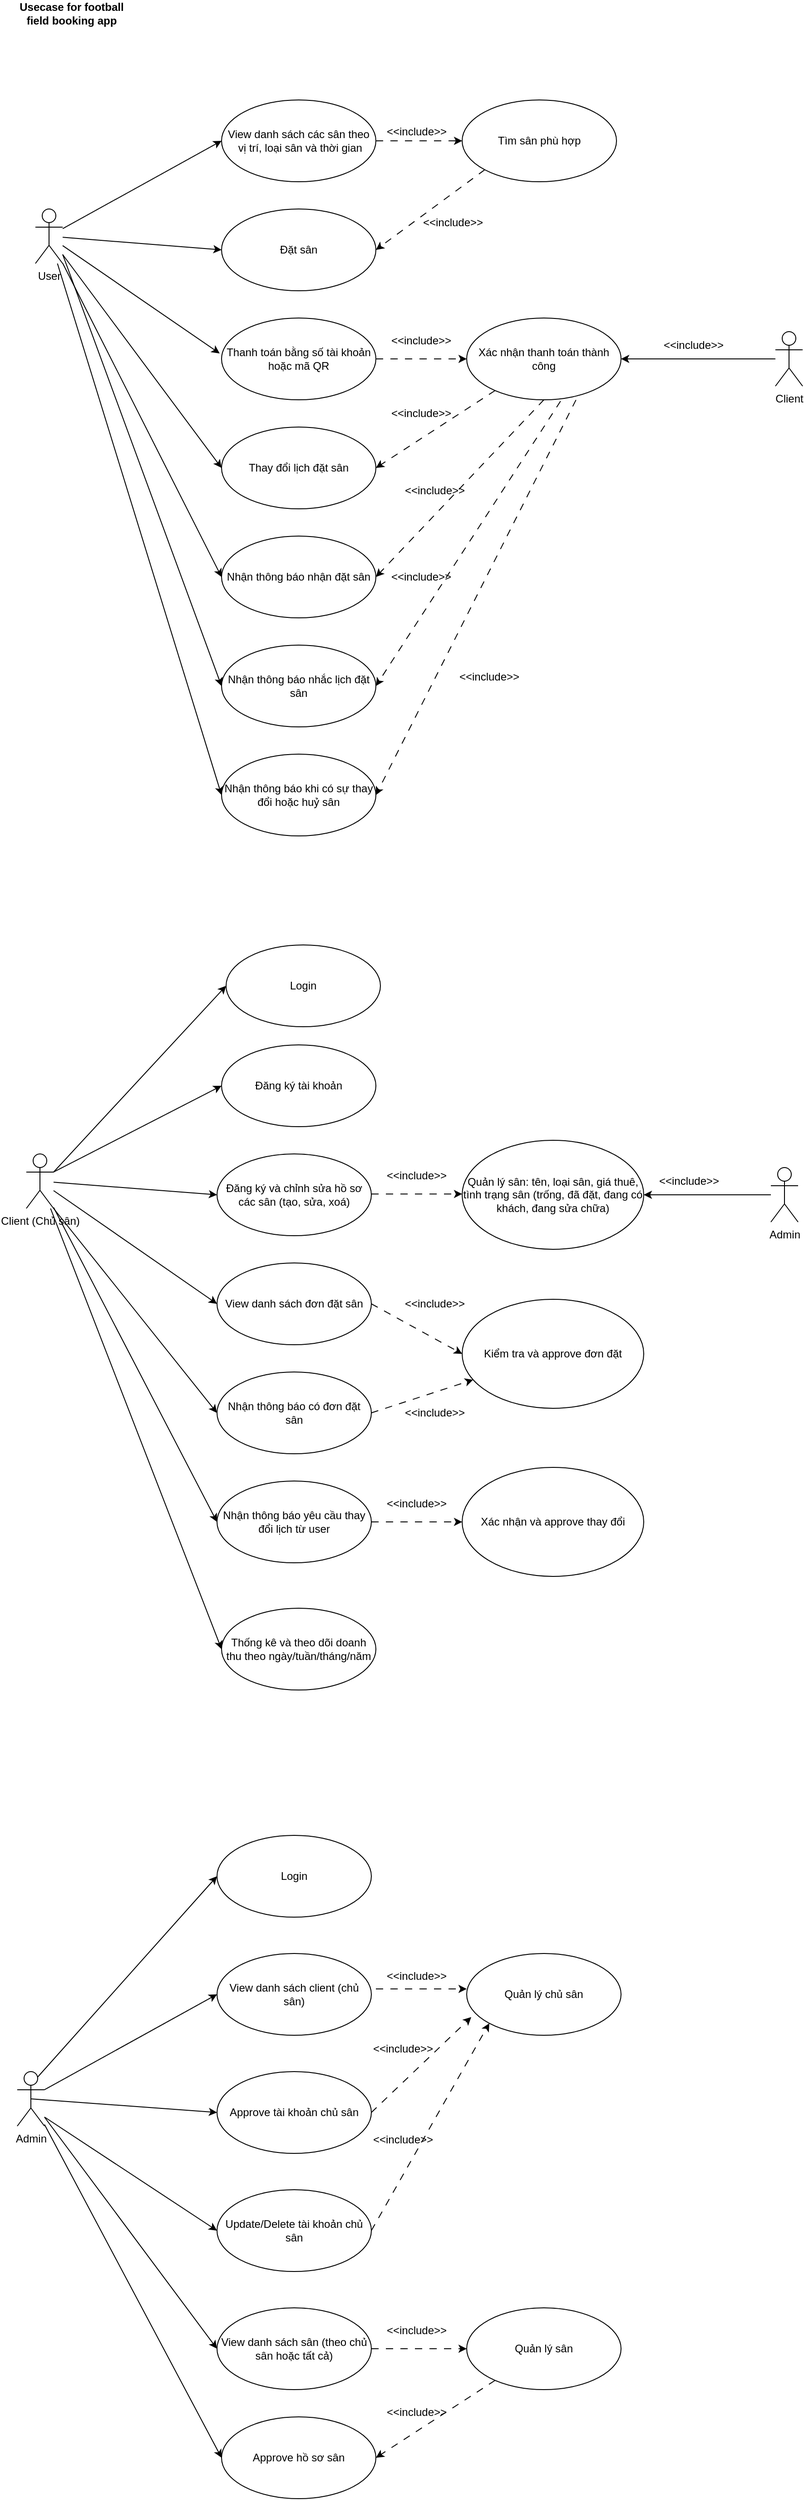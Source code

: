 <mxfile version="24.7.5" pages="2">
  <diagram name="usecase" id="Fz8KxqVS1hec037J-5Gs">
    <mxGraphModel dx="2074" dy="1111" grid="1" gridSize="10" guides="1" tooltips="1" connect="1" arrows="1" fold="1" page="1" pageScale="1" pageWidth="850" pageHeight="1100" math="0" shadow="0">
      <root>
        <mxCell id="0" />
        <mxCell id="1" parent="0" />
        <mxCell id="zcICMRVpveb2l9gnTkZo-1" value="User" style="shape=umlActor;verticalLabelPosition=bottom;verticalAlign=top;html=1;outlineConnect=0;" parent="1" vertex="1">
          <mxGeometry x="50" y="240" width="30" height="60" as="geometry" />
        </mxCell>
        <mxCell id="zcICMRVpveb2l9gnTkZo-2" value="Usecase for football field booking app" style="text;html=1;align=center;verticalAlign=middle;whiteSpace=wrap;rounded=0;fontStyle=1" parent="1" vertex="1">
          <mxGeometry x="30" y="10" width="120" height="30" as="geometry" />
        </mxCell>
        <mxCell id="zcICMRVpveb2l9gnTkZo-3" value="&lt;div&gt;View danh sách các sân theo&lt;/div&gt;&lt;div&gt;&amp;nbsp;vị trí, loại sân và thời gian&lt;/div&gt;" style="ellipse;whiteSpace=wrap;html=1;" parent="1" vertex="1">
          <mxGeometry x="255" y="120" width="170" height="90" as="geometry" />
        </mxCell>
        <mxCell id="zcICMRVpveb2l9gnTkZo-4" value="Tìm sân phù hợp" style="ellipse;whiteSpace=wrap;html=1;" parent="1" vertex="1">
          <mxGeometry x="520" y="120" width="170" height="90" as="geometry" />
        </mxCell>
        <mxCell id="zcICMRVpveb2l9gnTkZo-5" value="Đặt sân" style="ellipse;whiteSpace=wrap;html=1;" parent="1" vertex="1">
          <mxGeometry x="255" y="240" width="170" height="90" as="geometry" />
        </mxCell>
        <mxCell id="zcICMRVpveb2l9gnTkZo-6" value="" style="endArrow=classic;html=1;rounded=0;entryX=0;entryY=0.5;entryDx=0;entryDy=0;" parent="1" source="zcICMRVpveb2l9gnTkZo-1" target="zcICMRVpveb2l9gnTkZo-3" edge="1">
          <mxGeometry width="50" height="50" relative="1" as="geometry">
            <mxPoint x="400" y="260" as="sourcePoint" />
            <mxPoint x="450" y="210" as="targetPoint" />
          </mxGeometry>
        </mxCell>
        <mxCell id="zcICMRVpveb2l9gnTkZo-7" value="" style="endArrow=classic;html=1;rounded=0;entryX=0;entryY=0.5;entryDx=0;entryDy=0;" parent="1" source="zcICMRVpveb2l9gnTkZo-1" target="zcICMRVpveb2l9gnTkZo-5" edge="1">
          <mxGeometry width="50" height="50" relative="1" as="geometry">
            <mxPoint x="90" y="272" as="sourcePoint" />
            <mxPoint x="265" y="175" as="targetPoint" />
          </mxGeometry>
        </mxCell>
        <mxCell id="zcICMRVpveb2l9gnTkZo-8" value="" style="endArrow=classic;html=1;rounded=0;exitX=1;exitY=0.5;exitDx=0;exitDy=0;entryX=0;entryY=0.5;entryDx=0;entryDy=0;dashed=1;dashPattern=8 8;" parent="1" source="zcICMRVpveb2l9gnTkZo-3" target="zcICMRVpveb2l9gnTkZo-4" edge="1">
          <mxGeometry width="50" height="50" relative="1" as="geometry">
            <mxPoint x="400" y="260" as="sourcePoint" />
            <mxPoint x="450" y="210" as="targetPoint" />
          </mxGeometry>
        </mxCell>
        <mxCell id="zcICMRVpveb2l9gnTkZo-9" value="&amp;lt;&amp;lt;include&amp;gt;&amp;gt;" style="text;html=1;align=center;verticalAlign=middle;whiteSpace=wrap;rounded=0;" parent="1" vertex="1">
          <mxGeometry x="440" y="140" width="60" height="30" as="geometry" />
        </mxCell>
        <mxCell id="zcICMRVpveb2l9gnTkZo-10" value="" style="endArrow=classic;html=1;rounded=0;exitX=0;exitY=1;exitDx=0;exitDy=0;entryX=1;entryY=0.5;entryDx=0;entryDy=0;dashed=1;dashPattern=8 8;" parent="1" source="zcICMRVpveb2l9gnTkZo-4" target="zcICMRVpveb2l9gnTkZo-5" edge="1">
          <mxGeometry width="50" height="50" relative="1" as="geometry">
            <mxPoint x="435" y="175" as="sourcePoint" />
            <mxPoint x="530" y="175" as="targetPoint" />
          </mxGeometry>
        </mxCell>
        <mxCell id="zcICMRVpveb2l9gnTkZo-11" value="&amp;lt;&amp;lt;include&amp;gt;&amp;gt;" style="text;html=1;align=center;verticalAlign=middle;whiteSpace=wrap;rounded=0;" parent="1" vertex="1">
          <mxGeometry x="480" y="240" width="60" height="30" as="geometry" />
        </mxCell>
        <mxCell id="zcICMRVpveb2l9gnTkZo-12" value="Nhận thông báo nhận đặt sân" style="ellipse;whiteSpace=wrap;html=1;" parent="1" vertex="1">
          <mxGeometry x="255" y="600" width="170" height="90" as="geometry" />
        </mxCell>
        <mxCell id="zcICMRVpveb2l9gnTkZo-14" value="Nhận thông báo nhắc lịch đặt sân" style="ellipse;whiteSpace=wrap;html=1;" parent="1" vertex="1">
          <mxGeometry x="255" y="720" width="170" height="90" as="geometry" />
        </mxCell>
        <mxCell id="zcICMRVpveb2l9gnTkZo-17" value="" style="endArrow=classic;html=1;rounded=0;entryX=0;entryY=0.5;entryDx=0;entryDy=0;" parent="1" source="zcICMRVpveb2l9gnTkZo-1" target="zcICMRVpveb2l9gnTkZo-12" edge="1">
          <mxGeometry width="50" height="50" relative="1" as="geometry">
            <mxPoint x="90" y="281" as="sourcePoint" />
            <mxPoint x="265" y="295" as="targetPoint" />
          </mxGeometry>
        </mxCell>
        <mxCell id="zcICMRVpveb2l9gnTkZo-18" value="" style="endArrow=classic;html=1;rounded=0;entryX=0;entryY=0.5;entryDx=0;entryDy=0;" parent="1" target="zcICMRVpveb2l9gnTkZo-14" edge="1">
          <mxGeometry width="50" height="50" relative="1" as="geometry">
            <mxPoint x="80" y="290" as="sourcePoint" />
            <mxPoint x="260" y="415" as="targetPoint" />
          </mxGeometry>
        </mxCell>
        <mxCell id="zcICMRVpveb2l9gnTkZo-19" value="Nhận thông báo khi có sự thay đổi hoặc huỷ sân" style="ellipse;whiteSpace=wrap;html=1;" parent="1" vertex="1">
          <mxGeometry x="255" y="840" width="170" height="90" as="geometry" />
        </mxCell>
        <mxCell id="zcICMRVpveb2l9gnTkZo-20" value="" style="endArrow=classic;html=1;rounded=0;entryX=0;entryY=0.5;entryDx=0;entryDy=0;" parent="1" source="zcICMRVpveb2l9gnTkZo-1" target="zcICMRVpveb2l9gnTkZo-19" edge="1">
          <mxGeometry width="50" height="50" relative="1" as="geometry">
            <mxPoint x="90" y="300" as="sourcePoint" />
            <mxPoint x="260" y="535" as="targetPoint" />
          </mxGeometry>
        </mxCell>
        <mxCell id="zcICMRVpveb2l9gnTkZo-21" value="Thanh toán bằng số tài khoản hoặc mã QR" style="ellipse;whiteSpace=wrap;html=1;" parent="1" vertex="1">
          <mxGeometry x="255" y="360" width="170" height="90" as="geometry" />
        </mxCell>
        <mxCell id="zcICMRVpveb2l9gnTkZo-22" value="" style="endArrow=classic;html=1;rounded=0;entryX=-0.012;entryY=0.433;entryDx=0;entryDy=0;entryPerimeter=0;" parent="1" source="zcICMRVpveb2l9gnTkZo-1" target="zcICMRVpveb2l9gnTkZo-21" edge="1">
          <mxGeometry width="50" height="50" relative="1" as="geometry">
            <mxPoint x="90" y="310" as="sourcePoint" />
            <mxPoint x="260" y="655" as="targetPoint" />
          </mxGeometry>
        </mxCell>
        <mxCell id="zcICMRVpveb2l9gnTkZo-23" value="Xác nhận thanh toán thành công" style="ellipse;whiteSpace=wrap;html=1;" parent="1" vertex="1">
          <mxGeometry x="525" y="360" width="170" height="90" as="geometry" />
        </mxCell>
        <mxCell id="zcICMRVpveb2l9gnTkZo-24" value="Client" style="shape=umlActor;verticalLabelPosition=bottom;verticalAlign=top;html=1;outlineConnect=0;" parent="1" vertex="1">
          <mxGeometry x="865" y="375" width="30" height="60" as="geometry" />
        </mxCell>
        <mxCell id="zcICMRVpveb2l9gnTkZo-29" value="" style="endArrow=classic;html=1;rounded=0;entryX=1;entryY=0.5;entryDx=0;entryDy=0;" parent="1" source="zcICMRVpveb2l9gnTkZo-24" target="zcICMRVpveb2l9gnTkZo-23" edge="1">
          <mxGeometry width="50" height="50" relative="1" as="geometry">
            <mxPoint x="485" y="20" as="sourcePoint" />
            <mxPoint x="657" y="479" as="targetPoint" />
          </mxGeometry>
        </mxCell>
        <mxCell id="zcICMRVpveb2l9gnTkZo-30" value="" style="endArrow=classic;html=1;rounded=0;entryX=0;entryY=0.5;entryDx=0;entryDy=0;dashed=1;dashPattern=8 8;exitX=1;exitY=0.5;exitDx=0;exitDy=0;" parent="1" source="zcICMRVpveb2l9gnTkZo-21" target="zcICMRVpveb2l9gnTkZo-23" edge="1">
          <mxGeometry width="50" height="50" relative="1" as="geometry">
            <mxPoint x="475" y="450" as="sourcePoint" />
            <mxPoint x="522.5" y="345" as="targetPoint" />
          </mxGeometry>
        </mxCell>
        <mxCell id="zcICMRVpveb2l9gnTkZo-31" value="&amp;lt;&amp;lt;include&amp;gt;&amp;gt;" style="text;html=1;align=center;verticalAlign=middle;whiteSpace=wrap;rounded=0;" parent="1" vertex="1">
          <mxGeometry x="445" y="370" width="60" height="30" as="geometry" />
        </mxCell>
        <mxCell id="zcICMRVpveb2l9gnTkZo-32" value="Thay đổi lịch đặt sân" style="ellipse;whiteSpace=wrap;html=1;" parent="1" vertex="1">
          <mxGeometry x="255" y="480" width="170" height="90" as="geometry" />
        </mxCell>
        <mxCell id="zcICMRVpveb2l9gnTkZo-33" value="&amp;lt;&amp;lt;include&amp;gt;&amp;gt;" style="text;html=1;align=center;verticalAlign=middle;whiteSpace=wrap;rounded=0;" parent="1" vertex="1">
          <mxGeometry x="745" y="375" width="60" height="30" as="geometry" />
        </mxCell>
        <mxCell id="zcICMRVpveb2l9gnTkZo-34" value="" style="endArrow=classic;html=1;rounded=0;entryX=0;entryY=0.5;entryDx=0;entryDy=0;" parent="1" source="zcICMRVpveb2l9gnTkZo-1" target="zcICMRVpveb2l9gnTkZo-32" edge="1">
          <mxGeometry width="50" height="50" relative="1" as="geometry">
            <mxPoint x="90" y="290" as="sourcePoint" />
            <mxPoint x="263" y="409" as="targetPoint" />
          </mxGeometry>
        </mxCell>
        <mxCell id="zcICMRVpveb2l9gnTkZo-36" value="" style="endArrow=classic;html=1;rounded=0;entryX=1;entryY=0.5;entryDx=0;entryDy=0;dashed=1;dashPattern=8 8;" parent="1" source="zcICMRVpveb2l9gnTkZo-23" target="zcICMRVpveb2l9gnTkZo-32" edge="1">
          <mxGeometry width="50" height="50" relative="1" as="geometry">
            <mxPoint x="445" y="515" as="sourcePoint" />
            <mxPoint x="545" y="515" as="targetPoint" />
          </mxGeometry>
        </mxCell>
        <mxCell id="zcICMRVpveb2l9gnTkZo-37" value="&amp;lt;&amp;lt;include&amp;gt;&amp;gt;" style="text;html=1;align=center;verticalAlign=middle;whiteSpace=wrap;rounded=0;" parent="1" vertex="1">
          <mxGeometry x="445" y="450" width="60" height="30" as="geometry" />
        </mxCell>
        <mxCell id="zcICMRVpveb2l9gnTkZo-38" value="" style="endArrow=classic;html=1;rounded=0;entryX=1;entryY=0.5;entryDx=0;entryDy=0;dashed=1;dashPattern=8 8;exitX=0.5;exitY=1;exitDx=0;exitDy=0;" parent="1" source="zcICMRVpveb2l9gnTkZo-23" target="zcICMRVpveb2l9gnTkZo-12" edge="1">
          <mxGeometry width="50" height="50" relative="1" as="geometry">
            <mxPoint x="566" y="450" as="sourcePoint" />
            <mxPoint x="435" y="535" as="targetPoint" />
          </mxGeometry>
        </mxCell>
        <mxCell id="zcICMRVpveb2l9gnTkZo-41" value="&amp;lt;&amp;lt;include&amp;gt;&amp;gt;" style="text;html=1;align=center;verticalAlign=middle;whiteSpace=wrap;rounded=0;" parent="1" vertex="1">
          <mxGeometry x="460" y="535" width="60" height="30" as="geometry" />
        </mxCell>
        <mxCell id="zcICMRVpveb2l9gnTkZo-42" value="" style="endArrow=classic;html=1;rounded=0;entryX=1;entryY=0.5;entryDx=0;entryDy=0;dashed=1;dashPattern=8 8;exitX=0.608;exitY=1.017;exitDx=0;exitDy=0;exitPerimeter=0;" parent="1" source="zcICMRVpveb2l9gnTkZo-23" target="zcICMRVpveb2l9gnTkZo-14" edge="1">
          <mxGeometry width="50" height="50" relative="1" as="geometry">
            <mxPoint x="620" y="460" as="sourcePoint" />
            <mxPoint x="435" y="655" as="targetPoint" />
          </mxGeometry>
        </mxCell>
        <mxCell id="zcICMRVpveb2l9gnTkZo-43" value="&amp;lt;&amp;lt;include&amp;gt;&amp;gt;" style="text;html=1;align=center;verticalAlign=middle;whiteSpace=wrap;rounded=0;" parent="1" vertex="1">
          <mxGeometry x="445" y="630" width="60" height="30" as="geometry" />
        </mxCell>
        <mxCell id="zcICMRVpveb2l9gnTkZo-45" value="" style="endArrow=classic;html=1;rounded=0;entryX=1;entryY=0.5;entryDx=0;entryDy=0;dashed=1;dashPattern=8 8;exitX=0.708;exitY=1.002;exitDx=0;exitDy=0;exitPerimeter=0;" parent="1" source="zcICMRVpveb2l9gnTkZo-23" target="zcICMRVpveb2l9gnTkZo-19" edge="1">
          <mxGeometry width="50" height="50" relative="1" as="geometry">
            <mxPoint x="630" y="470" as="sourcePoint" />
            <mxPoint x="435" y="775" as="targetPoint" />
          </mxGeometry>
        </mxCell>
        <mxCell id="zcICMRVpveb2l9gnTkZo-46" value="&amp;lt;&amp;lt;include&amp;gt;&amp;gt;" style="text;html=1;align=center;verticalAlign=middle;whiteSpace=wrap;rounded=0;" parent="1" vertex="1">
          <mxGeometry x="520" y="740" width="60" height="30" as="geometry" />
        </mxCell>
        <mxCell id="zcICMRVpveb2l9gnTkZo-47" value="&lt;div&gt;Client (Chủ sân)&lt;br&gt;&lt;/div&gt;" style="shape=umlActor;verticalLabelPosition=bottom;verticalAlign=top;html=1;outlineConnect=0;" parent="1" vertex="1">
          <mxGeometry x="40" y="1280" width="30" height="60" as="geometry" />
        </mxCell>
        <mxCell id="zcICMRVpveb2l9gnTkZo-48" value="Đăng ký tài khoản" style="ellipse;whiteSpace=wrap;html=1;" parent="1" vertex="1">
          <mxGeometry x="255" y="1160" width="170" height="90" as="geometry" />
        </mxCell>
        <mxCell id="zcICMRVpveb2l9gnTkZo-49" value="" style="endArrow=classic;html=1;rounded=0;entryX=0;entryY=0.5;entryDx=0;entryDy=0;exitX=1;exitY=0.333;exitDx=0;exitDy=0;exitPerimeter=0;" parent="1" source="zcICMRVpveb2l9gnTkZo-47" target="zcICMRVpveb2l9gnTkZo-48" edge="1">
          <mxGeometry width="50" height="50" relative="1" as="geometry">
            <mxPoint x="95" y="1312" as="sourcePoint" />
            <mxPoint x="465" y="1260" as="targetPoint" />
          </mxGeometry>
        </mxCell>
        <mxCell id="zcICMRVpveb2l9gnTkZo-52" value="Đăng ký và chỉnh sửa hồ sơ các sân (tạo, sửa, xoá)" style="ellipse;whiteSpace=wrap;html=1;" parent="1" vertex="1">
          <mxGeometry x="250" y="1280" width="170" height="90" as="geometry" />
        </mxCell>
        <mxCell id="zcICMRVpveb2l9gnTkZo-53" value="" style="endArrow=classic;html=1;rounded=0;entryX=0;entryY=0.5;entryDx=0;entryDy=0;" parent="1" source="zcICMRVpveb2l9gnTkZo-47" target="zcICMRVpveb2l9gnTkZo-52" edge="1">
          <mxGeometry width="50" height="50" relative="1" as="geometry">
            <mxPoint x="80" y="1310" as="sourcePoint" />
            <mxPoint x="265" y="1215" as="targetPoint" />
          </mxGeometry>
        </mxCell>
        <mxCell id="zcICMRVpveb2l9gnTkZo-54" value="Admin" style="shape=umlActor;verticalLabelPosition=bottom;verticalAlign=top;html=1;outlineConnect=0;" parent="1" vertex="1">
          <mxGeometry x="860" y="1295" width="30" height="60" as="geometry" />
        </mxCell>
        <mxCell id="zcICMRVpveb2l9gnTkZo-55" value="" style="endArrow=classic;html=1;rounded=0;entryX=1;entryY=0.5;entryDx=0;entryDy=0;" parent="1" source="zcICMRVpveb2l9gnTkZo-54" target="zcICMRVpveb2l9gnTkZo-57" edge="1">
          <mxGeometry width="50" height="50" relative="1" as="geometry">
            <mxPoint x="480" y="940" as="sourcePoint" />
            <mxPoint x="690" y="1325" as="targetPoint" />
          </mxGeometry>
        </mxCell>
        <mxCell id="zcICMRVpveb2l9gnTkZo-56" value="&amp;lt;&amp;lt;include&amp;gt;&amp;gt;" style="text;html=1;align=center;verticalAlign=middle;whiteSpace=wrap;rounded=0;" parent="1" vertex="1">
          <mxGeometry x="740" y="1295" width="60" height="30" as="geometry" />
        </mxCell>
        <mxCell id="zcICMRVpveb2l9gnTkZo-57" value="Quản lý sân: tên, loại sân, giá thuê, tình trạng sân (trống, đã đặt, đang có khách, đang sửa chữa)" style="ellipse;whiteSpace=wrap;html=1;" parent="1" vertex="1">
          <mxGeometry x="520" y="1265" width="200" height="120" as="geometry" />
        </mxCell>
        <mxCell id="zcICMRVpveb2l9gnTkZo-58" value="" style="endArrow=classic;html=1;rounded=0;entryX=0;entryY=0.5;entryDx=0;entryDy=0;dashed=1;dashPattern=8 8;exitX=1;exitY=0.5;exitDx=0;exitDy=0;" parent="1" edge="1">
          <mxGeometry width="50" height="50" relative="1" as="geometry">
            <mxPoint x="420" y="1324.09" as="sourcePoint" />
            <mxPoint x="520" y="1324.09" as="targetPoint" />
          </mxGeometry>
        </mxCell>
        <mxCell id="zcICMRVpveb2l9gnTkZo-59" value="&amp;lt;&amp;lt;include&amp;gt;&amp;gt;" style="text;html=1;align=center;verticalAlign=middle;whiteSpace=wrap;rounded=0;" parent="1" vertex="1">
          <mxGeometry x="440" y="1289.09" width="60" height="30" as="geometry" />
        </mxCell>
        <mxCell id="zcICMRVpveb2l9gnTkZo-60" value="View danh sách đơn đặt sân" style="ellipse;whiteSpace=wrap;html=1;" parent="1" vertex="1">
          <mxGeometry x="250" y="1400" width="170" height="90" as="geometry" />
        </mxCell>
        <mxCell id="zcICMRVpveb2l9gnTkZo-61" value="Nhận thông báo có đơn đặt sân" style="ellipse;whiteSpace=wrap;html=1;" parent="1" vertex="1">
          <mxGeometry x="250" y="1520" width="170" height="90" as="geometry" />
        </mxCell>
        <mxCell id="zcICMRVpveb2l9gnTkZo-62" value="Kiểm tra và approve đơn đặt" style="ellipse;whiteSpace=wrap;html=1;" parent="1" vertex="1">
          <mxGeometry x="520" y="1440" width="200" height="120" as="geometry" />
        </mxCell>
        <mxCell id="zcICMRVpveb2l9gnTkZo-63" value="" style="endArrow=classic;html=1;rounded=0;entryX=0;entryY=0.5;entryDx=0;entryDy=0;" parent="1" source="zcICMRVpveb2l9gnTkZo-47" target="zcICMRVpveb2l9gnTkZo-60" edge="1">
          <mxGeometry width="50" height="50" relative="1" as="geometry">
            <mxPoint x="80" y="1321" as="sourcePoint" />
            <mxPoint x="260" y="1335" as="targetPoint" />
          </mxGeometry>
        </mxCell>
        <mxCell id="zcICMRVpveb2l9gnTkZo-64" value="" style="endArrow=classic;html=1;rounded=0;entryX=0;entryY=0.5;entryDx=0;entryDy=0;exitX=1;exitY=1;exitDx=0;exitDy=0;exitPerimeter=0;" parent="1" source="zcICMRVpveb2l9gnTkZo-47" target="zcICMRVpveb2l9gnTkZo-61" edge="1">
          <mxGeometry width="50" height="50" relative="1" as="geometry">
            <mxPoint x="80" y="1330" as="sourcePoint" />
            <mxPoint x="260" y="1455" as="targetPoint" />
          </mxGeometry>
        </mxCell>
        <mxCell id="zcICMRVpveb2l9gnTkZo-65" value="" style="endArrow=classic;html=1;rounded=0;entryX=0;entryY=0.5;entryDx=0;entryDy=0;dashed=1;dashPattern=8 8;exitX=1;exitY=0.5;exitDx=0;exitDy=0;" parent="1" source="zcICMRVpveb2l9gnTkZo-60" target="zcICMRVpveb2l9gnTkZo-62" edge="1">
          <mxGeometry width="50" height="50" relative="1" as="geometry">
            <mxPoint x="430" y="1438.89" as="sourcePoint" />
            <mxPoint x="530" y="1438.89" as="targetPoint" />
          </mxGeometry>
        </mxCell>
        <mxCell id="zcICMRVpveb2l9gnTkZo-66" value="&amp;lt;&amp;lt;include&amp;gt;&amp;gt;" style="text;html=1;align=center;verticalAlign=middle;whiteSpace=wrap;rounded=0;" parent="1" vertex="1">
          <mxGeometry x="460" y="1430.0" width="60" height="30" as="geometry" />
        </mxCell>
        <mxCell id="zcICMRVpveb2l9gnTkZo-67" value="" style="endArrow=classic;html=1;rounded=0;dashed=1;dashPattern=8 8;exitX=1;exitY=0.5;exitDx=0;exitDy=0;" parent="1" source="zcICMRVpveb2l9gnTkZo-61" target="zcICMRVpveb2l9gnTkZo-62" edge="1">
          <mxGeometry width="50" height="50" relative="1" as="geometry">
            <mxPoint x="430" y="1455" as="sourcePoint" />
            <mxPoint x="530" y="1510" as="targetPoint" />
          </mxGeometry>
        </mxCell>
        <mxCell id="zcICMRVpveb2l9gnTkZo-68" value="&amp;lt;&amp;lt;include&amp;gt;&amp;gt;" style="text;html=1;align=center;verticalAlign=middle;whiteSpace=wrap;rounded=0;" parent="1" vertex="1">
          <mxGeometry x="460" y="1550.0" width="60" height="30" as="geometry" />
        </mxCell>
        <mxCell id="zcICMRVpveb2l9gnTkZo-69" value="Nhận thông báo yêu cầu thay đổi lịch từ user" style="ellipse;whiteSpace=wrap;html=1;" parent="1" vertex="1">
          <mxGeometry x="250" y="1640" width="170" height="90" as="geometry" />
        </mxCell>
        <mxCell id="zcICMRVpveb2l9gnTkZo-70" value="Xác nhận và approve thay đổi" style="ellipse;whiteSpace=wrap;html=1;" parent="1" vertex="1">
          <mxGeometry x="520" y="1625" width="200" height="120" as="geometry" />
        </mxCell>
        <mxCell id="zcICMRVpveb2l9gnTkZo-71" value="" style="endArrow=classic;html=1;rounded=0;entryX=0;entryY=0.5;entryDx=0;entryDy=0;dashed=1;dashPattern=8 8;exitX=1;exitY=0.5;exitDx=0;exitDy=0;" parent="1" edge="1">
          <mxGeometry width="50" height="50" relative="1" as="geometry">
            <mxPoint x="420" y="1685" as="sourcePoint" />
            <mxPoint x="520" y="1685" as="targetPoint" />
          </mxGeometry>
        </mxCell>
        <mxCell id="zcICMRVpveb2l9gnTkZo-72" value="&amp;lt;&amp;lt;include&amp;gt;&amp;gt;" style="text;html=1;align=center;verticalAlign=middle;whiteSpace=wrap;rounded=0;" parent="1" vertex="1">
          <mxGeometry x="440" y="1650" width="60" height="30" as="geometry" />
        </mxCell>
        <mxCell id="zcICMRVpveb2l9gnTkZo-73" value="" style="endArrow=classic;html=1;rounded=0;entryX=0;entryY=0.5;entryDx=0;entryDy=0;" parent="1" source="zcICMRVpveb2l9gnTkZo-47" target="zcICMRVpveb2l9gnTkZo-69" edge="1">
          <mxGeometry width="50" height="50" relative="1" as="geometry">
            <mxPoint x="80" y="1350" as="sourcePoint" />
            <mxPoint x="260" y="1575" as="targetPoint" />
          </mxGeometry>
        </mxCell>
        <mxCell id="zcICMRVpveb2l9gnTkZo-74" value="Thống kê và theo dõi doanh thu theo ngày/tuần/tháng/năm" style="ellipse;whiteSpace=wrap;html=1;" parent="1" vertex="1">
          <mxGeometry x="255" y="1780" width="170" height="90" as="geometry" />
        </mxCell>
        <mxCell id="zcICMRVpveb2l9gnTkZo-75" value="" style="endArrow=classic;html=1;rounded=0;entryX=0;entryY=0.5;entryDx=0;entryDy=0;" parent="1" source="zcICMRVpveb2l9gnTkZo-47" target="zcICMRVpveb2l9gnTkZo-74" edge="1">
          <mxGeometry width="50" height="50" relative="1" as="geometry">
            <mxPoint x="80" y="1349" as="sourcePoint" />
            <mxPoint x="260" y="1695" as="targetPoint" />
          </mxGeometry>
        </mxCell>
        <mxCell id="zcICMRVpveb2l9gnTkZo-77" value="Admin" style="shape=umlActor;verticalLabelPosition=bottom;verticalAlign=top;html=1;outlineConnect=0;" parent="1" vertex="1">
          <mxGeometry x="30" y="2290" width="30" height="60" as="geometry" />
        </mxCell>
        <mxCell id="zcICMRVpveb2l9gnTkZo-78" value="View danh sách client (chủ sân)" style="ellipse;whiteSpace=wrap;html=1;" parent="1" vertex="1">
          <mxGeometry x="250" y="2160" width="170" height="90" as="geometry" />
        </mxCell>
        <mxCell id="zcICMRVpveb2l9gnTkZo-79" value="Approve tài khoản chủ sân" style="ellipse;whiteSpace=wrap;html=1;" parent="1" vertex="1">
          <mxGeometry x="250" y="2290" width="170" height="90" as="geometry" />
        </mxCell>
        <mxCell id="zcICMRVpveb2l9gnTkZo-80" value="Quản lý chủ sân" style="ellipse;whiteSpace=wrap;html=1;" parent="1" vertex="1">
          <mxGeometry x="525" y="2160" width="170" height="90" as="geometry" />
        </mxCell>
        <mxCell id="zcICMRVpveb2l9gnTkZo-81" value="Update/Delete tài khoản chủ sân" style="ellipse;whiteSpace=wrap;html=1;" parent="1" vertex="1">
          <mxGeometry x="250" y="2420" width="170" height="90" as="geometry" />
        </mxCell>
        <mxCell id="zcICMRVpveb2l9gnTkZo-82" value="" style="endArrow=classic;html=1;rounded=0;entryX=0;entryY=0.5;entryDx=0;entryDy=0;exitX=1;exitY=0.333;exitDx=0;exitDy=0;exitPerimeter=0;" parent="1" source="zcICMRVpveb2l9gnTkZo-77" target="zcICMRVpveb2l9gnTkZo-78" edge="1">
          <mxGeometry width="50" height="50" relative="1" as="geometry">
            <mxPoint x="80" y="2010" as="sourcePoint" />
            <mxPoint x="268" y="2495" as="targetPoint" />
          </mxGeometry>
        </mxCell>
        <mxCell id="zcICMRVpveb2l9gnTkZo-83" value="" style="endArrow=classic;html=1;rounded=0;entryX=0;entryY=0.5;entryDx=0;entryDy=0;exitX=0.5;exitY=0.5;exitDx=0;exitDy=0;exitPerimeter=0;" parent="1" source="zcICMRVpveb2l9gnTkZo-77" target="zcICMRVpveb2l9gnTkZo-79" edge="1">
          <mxGeometry width="50" height="50" relative="1" as="geometry">
            <mxPoint x="70" y="2320" as="sourcePoint" />
            <mxPoint x="260" y="2215" as="targetPoint" />
          </mxGeometry>
        </mxCell>
        <mxCell id="zcICMRVpveb2l9gnTkZo-84" value="" style="endArrow=classic;html=1;rounded=0;entryX=0;entryY=0.5;entryDx=0;entryDy=0;" parent="1" target="zcICMRVpveb2l9gnTkZo-81" edge="1">
          <mxGeometry width="50" height="50" relative="1" as="geometry">
            <mxPoint x="60" y="2340" as="sourcePoint" />
            <mxPoint x="260" y="2345" as="targetPoint" />
          </mxGeometry>
        </mxCell>
        <mxCell id="zcICMRVpveb2l9gnTkZo-85" value="View danh sách sân (theo chủ sân hoặc tất cả)" style="ellipse;whiteSpace=wrap;html=1;" parent="1" vertex="1">
          <mxGeometry x="250" y="2550" width="170" height="90" as="geometry" />
        </mxCell>
        <mxCell id="zcICMRVpveb2l9gnTkZo-86" value="" style="endArrow=classic;html=1;rounded=0;entryX=0;entryY=0.5;entryDx=0;entryDy=0;" parent="1" source="zcICMRVpveb2l9gnTkZo-77" target="zcICMRVpveb2l9gnTkZo-85" edge="1">
          <mxGeometry width="50" height="50" relative="1" as="geometry">
            <mxPoint x="70" y="2350" as="sourcePoint" />
            <mxPoint x="260" y="2475" as="targetPoint" />
          </mxGeometry>
        </mxCell>
        <mxCell id="zcICMRVpveb2l9gnTkZo-87" value="Approve hồ sơ sân" style="ellipse;whiteSpace=wrap;html=1;" parent="1" vertex="1">
          <mxGeometry x="255" y="2670" width="170" height="90" as="geometry" />
        </mxCell>
        <mxCell id="zcICMRVpveb2l9gnTkZo-88" value="Quản lý sân" style="ellipse;whiteSpace=wrap;html=1;" parent="1" vertex="1">
          <mxGeometry x="525" y="2550" width="170" height="90" as="geometry" />
        </mxCell>
        <mxCell id="zcICMRVpveb2l9gnTkZo-89" value="" style="endArrow=classic;html=1;rounded=0;entryX=0;entryY=0.5;entryDx=0;entryDy=0;" parent="1" source="zcICMRVpveb2l9gnTkZo-77" target="zcICMRVpveb2l9gnTkZo-87" edge="1">
          <mxGeometry width="50" height="50" relative="1" as="geometry">
            <mxPoint x="70" y="2350" as="sourcePoint" />
            <mxPoint x="260" y="2605" as="targetPoint" />
          </mxGeometry>
        </mxCell>
        <mxCell id="zcICMRVpveb2l9gnTkZo-90" value="Login" style="ellipse;whiteSpace=wrap;html=1;" parent="1" vertex="1">
          <mxGeometry x="250" y="2030" width="170" height="90" as="geometry" />
        </mxCell>
        <mxCell id="zcICMRVpveb2l9gnTkZo-91" value="Login" style="ellipse;whiteSpace=wrap;html=1;" parent="1" vertex="1">
          <mxGeometry x="260" y="1050" width="170" height="90" as="geometry" />
        </mxCell>
        <mxCell id="zcICMRVpveb2l9gnTkZo-92" value="" style="endArrow=classic;html=1;rounded=0;entryX=0;entryY=0.5;entryDx=0;entryDy=0;exitX=1;exitY=0.333;exitDx=0;exitDy=0;exitPerimeter=0;" parent="1" source="zcICMRVpveb2l9gnTkZo-47" target="zcICMRVpveb2l9gnTkZo-91" edge="1">
          <mxGeometry width="50" height="50" relative="1" as="geometry">
            <mxPoint x="80" y="1310" as="sourcePoint" />
            <mxPoint x="265" y="1215" as="targetPoint" />
          </mxGeometry>
        </mxCell>
        <mxCell id="zcICMRVpveb2l9gnTkZo-93" value="" style="endArrow=classic;html=1;rounded=0;entryX=0;entryY=0.5;entryDx=0;entryDy=0;exitX=0.75;exitY=0.1;exitDx=0;exitDy=0;exitPerimeter=0;" parent="1" source="zcICMRVpveb2l9gnTkZo-77" target="zcICMRVpveb2l9gnTkZo-90" edge="1">
          <mxGeometry width="50" height="50" relative="1" as="geometry">
            <mxPoint x="70" y="2320" as="sourcePoint" />
            <mxPoint x="260" y="2215" as="targetPoint" />
          </mxGeometry>
        </mxCell>
        <mxCell id="zcICMRVpveb2l9gnTkZo-94" value="" style="endArrow=classic;html=1;rounded=0;entryX=0;entryY=0.5;entryDx=0;entryDy=0;dashed=1;dashPattern=8 8;exitX=1;exitY=0.5;exitDx=0;exitDy=0;" parent="1" edge="1">
          <mxGeometry width="50" height="50" relative="1" as="geometry">
            <mxPoint x="425" y="2199" as="sourcePoint" />
            <mxPoint x="525" y="2199" as="targetPoint" />
          </mxGeometry>
        </mxCell>
        <mxCell id="zcICMRVpveb2l9gnTkZo-95" value="&amp;lt;&amp;lt;include&amp;gt;&amp;gt;" style="text;html=1;align=center;verticalAlign=middle;whiteSpace=wrap;rounded=0;" parent="1" vertex="1">
          <mxGeometry x="440" y="2170" width="60" height="30" as="geometry" />
        </mxCell>
        <mxCell id="zcICMRVpveb2l9gnTkZo-96" value="" style="endArrow=classic;html=1;rounded=0;dashed=1;dashPattern=8 8;exitX=1;exitY=0.5;exitDx=0;exitDy=0;" parent="1" source="zcICMRVpveb2l9gnTkZo-79" edge="1">
          <mxGeometry width="50" height="50" relative="1" as="geometry">
            <mxPoint x="435" y="2209" as="sourcePoint" />
            <mxPoint x="530" y="2230" as="targetPoint" />
          </mxGeometry>
        </mxCell>
        <mxCell id="zcICMRVpveb2l9gnTkZo-97" value="" style="endArrow=classic;html=1;rounded=0;dashed=1;dashPattern=8 8;exitX=1;exitY=0.5;exitDx=0;exitDy=0;entryX=0;entryY=1;entryDx=0;entryDy=0;" parent="1" source="zcICMRVpveb2l9gnTkZo-81" target="zcICMRVpveb2l9gnTkZo-80" edge="1">
          <mxGeometry width="50" height="50" relative="1" as="geometry">
            <mxPoint x="430" y="2345" as="sourcePoint" />
            <mxPoint x="540" y="2240" as="targetPoint" />
          </mxGeometry>
        </mxCell>
        <mxCell id="zcICMRVpveb2l9gnTkZo-98" value="&amp;lt;&amp;lt;include&amp;gt;&amp;gt;" style="text;html=1;align=center;verticalAlign=middle;whiteSpace=wrap;rounded=0;" parent="1" vertex="1">
          <mxGeometry x="425" y="2250" width="60" height="30" as="geometry" />
        </mxCell>
        <mxCell id="zcICMRVpveb2l9gnTkZo-99" value="&amp;lt;&amp;lt;include&amp;gt;&amp;gt;" style="text;html=1;align=center;verticalAlign=middle;whiteSpace=wrap;rounded=0;" parent="1" vertex="1">
          <mxGeometry x="425" y="2350" width="60" height="30" as="geometry" />
        </mxCell>
        <mxCell id="zcICMRVpveb2l9gnTkZo-100" value="" style="endArrow=classic;html=1;rounded=0;dashed=1;dashPattern=8 8;exitX=1;exitY=0.5;exitDx=0;exitDy=0;entryX=0;entryY=0.5;entryDx=0;entryDy=0;" parent="1" source="zcICMRVpveb2l9gnTkZo-85" target="zcICMRVpveb2l9gnTkZo-88" edge="1">
          <mxGeometry width="50" height="50" relative="1" as="geometry">
            <mxPoint x="430" y="2475" as="sourcePoint" />
            <mxPoint x="560" y="2247" as="targetPoint" />
          </mxGeometry>
        </mxCell>
        <mxCell id="zcICMRVpveb2l9gnTkZo-101" value="&amp;lt;&amp;lt;include&amp;gt;&amp;gt;" style="text;html=1;align=center;verticalAlign=middle;whiteSpace=wrap;rounded=0;" parent="1" vertex="1">
          <mxGeometry x="440" y="2560" width="60" height="30" as="geometry" />
        </mxCell>
        <mxCell id="zcICMRVpveb2l9gnTkZo-102" value="" style="endArrow=classic;html=1;rounded=0;dashed=1;dashPattern=8 8;entryX=1;entryY=0.5;entryDx=0;entryDy=0;" parent="1" source="zcICMRVpveb2l9gnTkZo-88" target="zcICMRVpveb2l9gnTkZo-87" edge="1">
          <mxGeometry width="50" height="50" relative="1" as="geometry">
            <mxPoint x="430" y="2605" as="sourcePoint" />
            <mxPoint x="535" y="2605" as="targetPoint" />
          </mxGeometry>
        </mxCell>
        <mxCell id="zcICMRVpveb2l9gnTkZo-103" value="&amp;lt;&amp;lt;include&amp;gt;&amp;gt;" style="text;html=1;align=center;verticalAlign=middle;whiteSpace=wrap;rounded=0;" parent="1" vertex="1">
          <mxGeometry x="440" y="2650" width="60" height="30" as="geometry" />
        </mxCell>
      </root>
    </mxGraphModel>
  </diagram>
  <diagram id="tovVcGCXzV03DCKHwMUA" name="UML">
    <mxGraphModel dx="1838" dy="1460" grid="1" gridSize="10" guides="1" tooltips="1" connect="1" arrows="1" fold="1" page="1" pageScale="1" pageWidth="850" pageHeight="1100" math="0" shadow="0">
      <root>
        <mxCell id="0" />
        <mxCell id="1" parent="0" />
        <mxCell id="PqgOc6I0BxZbfhPR-ewz-1" value="Role" style="swimlane;fontStyle=0;childLayout=stackLayout;horizontal=1;startSize=30;horizontalStack=0;resizeParent=1;resizeParentMax=0;resizeLast=0;collapsible=1;marginBottom=0;whiteSpace=wrap;html=1;" parent="1" vertex="1">
          <mxGeometry x="360" y="230" width="100" height="90" as="geometry" />
        </mxCell>
        <mxCell id="PqgOc6I0BxZbfhPR-ewz-2" value="Id: int" style="text;strokeColor=none;fillColor=none;align=left;verticalAlign=middle;spacingLeft=4;spacingRight=4;overflow=hidden;points=[[0,0.5],[1,0.5]];portConstraint=eastwest;rotatable=0;whiteSpace=wrap;html=1;" parent="PqgOc6I0BxZbfhPR-ewz-1" vertex="1">
          <mxGeometry y="30" width="100" height="30" as="geometry" />
        </mxCell>
        <mxCell id="PqgOc6I0BxZbfhPR-ewz-3" value="Name: string" style="text;strokeColor=none;fillColor=none;align=left;verticalAlign=middle;spacingLeft=4;spacingRight=4;overflow=hidden;points=[[0,0.5],[1,0.5]];portConstraint=eastwest;rotatable=0;whiteSpace=wrap;html=1;" parent="PqgOc6I0BxZbfhPR-ewz-1" vertex="1">
          <mxGeometry y="60" width="100" height="30" as="geometry" />
        </mxCell>
        <mxCell id="PqgOc6I0BxZbfhPR-ewz-4" value="User" style="swimlane;fontStyle=0;childLayout=stackLayout;horizontal=1;startSize=30;horizontalStack=0;resizeParent=1;resizeParentMax=0;resizeLast=0;collapsible=1;marginBottom=0;whiteSpace=wrap;html=1;" parent="1" vertex="1">
          <mxGeometry x="500" y="50" width="140" height="360" as="geometry" />
        </mxCell>
        <mxCell id="PqgOc6I0BxZbfhPR-ewz-5" value="Id: int" style="text;strokeColor=none;fillColor=none;align=left;verticalAlign=middle;spacingLeft=4;spacingRight=4;overflow=hidden;points=[[0,0.5],[1,0.5]];portConstraint=eastwest;rotatable=0;whiteSpace=wrap;html=1;" parent="PqgOc6I0BxZbfhPR-ewz-4" vertex="1">
          <mxGeometry y="30" width="140" height="30" as="geometry" />
        </mxCell>
        <mxCell id="PqgOc6I0BxZbfhPR-ewz-6" value="FirstName: string" style="text;strokeColor=none;fillColor=none;align=left;verticalAlign=middle;spacingLeft=4;spacingRight=4;overflow=hidden;points=[[0,0.5],[1,0.5]];portConstraint=eastwest;rotatable=0;whiteSpace=wrap;html=1;" parent="PqgOc6I0BxZbfhPR-ewz-4" vertex="1">
          <mxGeometry y="60" width="140" height="30" as="geometry" />
        </mxCell>
        <mxCell id="8ttwVd4vVI-XezdkxupE-2" value="LastName: string" style="text;strokeColor=none;fillColor=none;align=left;verticalAlign=middle;spacingLeft=4;spacingRight=4;overflow=hidden;points=[[0,0.5],[1,0.5]];portConstraint=eastwest;rotatable=0;whiteSpace=wrap;html=1;" parent="PqgOc6I0BxZbfhPR-ewz-4" vertex="1">
          <mxGeometry y="90" width="140" height="30" as="geometry" />
        </mxCell>
        <mxCell id="8ttwVd4vVI-XezdkxupE-1" value="Email: string" style="text;strokeColor=none;fillColor=none;align=left;verticalAlign=middle;spacingLeft=4;spacingRight=4;overflow=hidden;points=[[0,0.5],[1,0.5]];portConstraint=eastwest;rotatable=0;whiteSpace=wrap;html=1;" parent="PqgOc6I0BxZbfhPR-ewz-4" vertex="1">
          <mxGeometry y="120" width="140" height="30" as="geometry" />
        </mxCell>
        <mxCell id="PqgOc6I0BxZbfhPR-ewz-7" value="Phone: string" style="text;strokeColor=none;fillColor=none;align=left;verticalAlign=middle;spacingLeft=4;spacingRight=4;overflow=hidden;points=[[0,0.5],[1,0.5]];portConstraint=eastwest;rotatable=0;whiteSpace=wrap;html=1;" parent="PqgOc6I0BxZbfhPR-ewz-4" vertex="1">
          <mxGeometry y="150" width="140" height="30" as="geometry" />
        </mxCell>
        <mxCell id="PqgOc6I0BxZbfhPR-ewz-8" value="Password: string" style="text;strokeColor=none;fillColor=none;align=left;verticalAlign=middle;spacingLeft=4;spacingRight=4;overflow=hidden;points=[[0,0.5],[1,0.5]];portConstraint=eastwest;rotatable=0;whiteSpace=wrap;html=1;" parent="PqgOc6I0BxZbfhPR-ewz-4" vertex="1">
          <mxGeometry y="180" width="140" height="30" as="geometry" />
        </mxCell>
        <mxCell id="PqgOc6I0BxZbfhPR-ewz-9" value="RoleId: int" style="text;strokeColor=none;fillColor=none;align=left;verticalAlign=middle;spacingLeft=4;spacingRight=4;overflow=hidden;points=[[0,0.5],[1,0.5]];portConstraint=eastwest;rotatable=0;whiteSpace=wrap;html=1;" parent="PqgOc6I0BxZbfhPR-ewz-4" vertex="1">
          <mxGeometry y="210" width="140" height="30" as="geometry" />
        </mxCell>
        <mxCell id="8ttwVd4vVI-XezdkxupE-6" value="Active: bool" style="text;strokeColor=none;fillColor=none;align=left;verticalAlign=middle;spacingLeft=4;spacingRight=4;overflow=hidden;points=[[0,0.5],[1,0.5]];portConstraint=eastwest;rotatable=0;whiteSpace=wrap;html=1;" parent="PqgOc6I0BxZbfhPR-ewz-4" vertex="1">
          <mxGeometry y="240" width="140" height="30" as="geometry" />
        </mxCell>
        <mxCell id="8ttwVd4vVI-XezdkxupE-30" value="Deleted: bool" style="text;strokeColor=none;fillColor=none;align=left;verticalAlign=middle;spacingLeft=4;spacingRight=4;overflow=hidden;points=[[0,0.5],[1,0.5]];portConstraint=eastwest;rotatable=0;whiteSpace=wrap;html=1;" parent="PqgOc6I0BxZbfhPR-ewz-4" vertex="1">
          <mxGeometry y="270" width="140" height="30" as="geometry" />
        </mxCell>
        <mxCell id="8ttwVd4vVI-XezdkxupE-7" value="UpdateAt: timestamp" style="text;strokeColor=none;fillColor=none;align=left;verticalAlign=middle;spacingLeft=4;spacingRight=4;overflow=hidden;points=[[0,0.5],[1,0.5]];portConstraint=eastwest;rotatable=0;whiteSpace=wrap;html=1;" parent="PqgOc6I0BxZbfhPR-ewz-4" vertex="1">
          <mxGeometry y="300" width="140" height="30" as="geometry" />
        </mxCell>
        <mxCell id="8ttwVd4vVI-XezdkxupE-8" value="CreateAt: timestamp" style="text;strokeColor=none;fillColor=none;align=left;verticalAlign=middle;spacingLeft=4;spacingRight=4;overflow=hidden;points=[[0,0.5],[1,0.5]];portConstraint=eastwest;rotatable=0;whiteSpace=wrap;html=1;" parent="PqgOc6I0BxZbfhPR-ewz-4" vertex="1">
          <mxGeometry y="330" width="140" height="30" as="geometry" />
        </mxCell>
        <mxCell id="PqgOc6I0BxZbfhPR-ewz-22" value="Unit" style="swimlane;fontStyle=0;childLayout=stackLayout;horizontal=1;startSize=30;horizontalStack=0;resizeParent=1;resizeParentMax=0;resizeLast=0;collapsible=1;marginBottom=0;whiteSpace=wrap;html=1;" parent="1" vertex="1">
          <mxGeometry x="800" y="460" width="140" height="480" as="geometry" />
        </mxCell>
        <mxCell id="PqgOc6I0BxZbfhPR-ewz-23" value="Id: int" style="text;strokeColor=none;fillColor=none;align=left;verticalAlign=middle;spacingLeft=4;spacingRight=4;overflow=hidden;points=[[0,0.5],[1,0.5]];portConstraint=eastwest;rotatable=0;whiteSpace=wrap;html=1;" parent="PqgOc6I0BxZbfhPR-ewz-22" vertex="1">
          <mxGeometry y="30" width="140" height="30" as="geometry" />
        </mxCell>
        <mxCell id="PqgOc6I0BxZbfhPR-ewz-27" value="ServiceId: int" style="text;strokeColor=none;fillColor=none;align=left;verticalAlign=middle;spacingLeft=4;spacingRight=4;overflow=hidden;points=[[0,0.5],[1,0.5]];portConstraint=eastwest;rotatable=0;whiteSpace=wrap;html=1;" parent="PqgOc6I0BxZbfhPR-ewz-22" vertex="1">
          <mxGeometry y="60" width="140" height="30" as="geometry" />
        </mxCell>
        <mxCell id="X7hEZxnEaUBrrOEtGNH9-16" value="ClubId: int" style="text;strokeColor=none;fillColor=none;align=left;verticalAlign=middle;spacingLeft=4;spacingRight=4;overflow=hidden;points=[[0,0.5],[1,0.5]];portConstraint=eastwest;rotatable=0;whiteSpace=wrap;html=1;" vertex="1" parent="PqgOc6I0BxZbfhPR-ewz-22">
          <mxGeometry y="90" width="140" height="30" as="geometry" />
        </mxCell>
        <mxCell id="PqgOc6I0BxZbfhPR-ewz-24" value="Name: string" style="text;strokeColor=none;fillColor=none;align=left;verticalAlign=middle;spacingLeft=4;spacingRight=4;overflow=hidden;points=[[0,0.5],[1,0.5]];portConstraint=eastwest;rotatable=0;whiteSpace=wrap;html=1;" parent="PqgOc6I0BxZbfhPR-ewz-22" vertex="1">
          <mxGeometry y="120" width="140" height="30" as="geometry" />
        </mxCell>
        <mxCell id="X7hEZxnEaUBrrOEtGNH9-43" value="CloseTime: int" style="text;strokeColor=none;fillColor=none;align=left;verticalAlign=middle;spacingLeft=4;spacingRight=4;overflow=hidden;points=[[0,0.5],[1,0.5]];portConstraint=eastwest;rotatable=0;whiteSpace=wrap;html=1;" vertex="1" parent="PqgOc6I0BxZbfhPR-ewz-22">
          <mxGeometry y="150" width="140" height="30" as="geometry" />
        </mxCell>
        <mxCell id="X7hEZxnEaUBrrOEtGNH9-42" value="OpenTime: int" style="text;strokeColor=none;fillColor=none;align=left;verticalAlign=middle;spacingLeft=4;spacingRight=4;overflow=hidden;points=[[0,0.5],[1,0.5]];portConstraint=eastwest;rotatable=0;whiteSpace=wrap;html=1;" vertex="1" parent="PqgOc6I0BxZbfhPR-ewz-22">
          <mxGeometry y="180" width="140" height="30" as="geometry" />
        </mxCell>
        <mxCell id="PqgOc6I0BxZbfhPR-ewz-25" value="Address: string" style="text;strokeColor=none;fillColor=none;align=left;verticalAlign=middle;spacingLeft=4;spacingRight=4;overflow=hidden;points=[[0,0.5],[1,0.5]];portConstraint=eastwest;rotatable=0;whiteSpace=wrap;html=1;" parent="PqgOc6I0BxZbfhPR-ewz-22" vertex="1">
          <mxGeometry y="210" width="140" height="30" as="geometry" />
        </mxCell>
        <mxCell id="PqgOc6I0BxZbfhPR-ewz-26" value="Phone: string" style="text;strokeColor=none;fillColor=none;align=left;verticalAlign=middle;spacingLeft=4;spacingRight=4;overflow=hidden;points=[[0,0.5],[1,0.5]];portConstraint=eastwest;rotatable=0;whiteSpace=wrap;html=1;" parent="PqgOc6I0BxZbfhPR-ewz-22" vertex="1">
          <mxGeometry y="240" width="140" height="30" as="geometry" />
        </mxCell>
        <mxCell id="PqgOc6I0BxZbfhPR-ewz-28" value="Describe: string" style="text;strokeColor=none;fillColor=none;align=left;verticalAlign=middle;spacingLeft=4;spacingRight=4;overflow=hidden;points=[[0,0.5],[1,0.5]];portConstraint=eastwest;rotatable=0;whiteSpace=wrap;html=1;" parent="PqgOc6I0BxZbfhPR-ewz-22" vertex="1">
          <mxGeometry y="270" width="140" height="30" as="geometry" />
        </mxCell>
        <mxCell id="8ttwVd4vVI-XezdkxupE-10" value="Longitude: number" style="text;strokeColor=none;fillColor=none;align=left;verticalAlign=middle;spacingLeft=4;spacingRight=4;overflow=hidden;points=[[0,0.5],[1,0.5]];portConstraint=eastwest;rotatable=0;whiteSpace=wrap;html=1;" parent="PqgOc6I0BxZbfhPR-ewz-22" vertex="1">
          <mxGeometry y="300" width="140" height="30" as="geometry" />
        </mxCell>
        <mxCell id="8ttwVd4vVI-XezdkxupE-11" value="Latitude: number" style="text;strokeColor=none;fillColor=none;align=left;verticalAlign=middle;spacingLeft=4;spacingRight=4;overflow=hidden;points=[[0,0.5],[1,0.5]];portConstraint=eastwest;rotatable=0;whiteSpace=wrap;html=1;" parent="PqgOc6I0BxZbfhPR-ewz-22" vertex="1">
          <mxGeometry y="330" width="140" height="30" as="geometry" />
        </mxCell>
        <mxCell id="PqgOc6I0BxZbfhPR-ewz-29" value="IsAvailable: int" style="text;strokeColor=none;fillColor=none;align=left;verticalAlign=middle;spacingLeft=4;spacingRight=4;overflow=hidden;points=[[0,0.5],[1,0.5]];portConstraint=eastwest;rotatable=0;whiteSpace=wrap;html=1;" parent="PqgOc6I0BxZbfhPR-ewz-22" vertex="1">
          <mxGeometry y="360" width="140" height="30" as="geometry" />
        </mxCell>
        <mxCell id="8ttwVd4vVI-XezdkxupE-25" value="Status: int" style="text;strokeColor=none;fillColor=none;align=left;verticalAlign=middle;spacingLeft=4;spacingRight=4;overflow=hidden;points=[[0,0.5],[1,0.5]];portConstraint=eastwest;rotatable=0;whiteSpace=wrap;html=1;" parent="PqgOc6I0BxZbfhPR-ewz-22" vertex="1">
          <mxGeometry y="390" width="140" height="30" as="geometry" />
        </mxCell>
        <mxCell id="8ttwVd4vVI-XezdkxupE-12" value="UpdateAt: timestamp" style="text;strokeColor=none;fillColor=none;align=left;verticalAlign=middle;spacingLeft=4;spacingRight=4;overflow=hidden;points=[[0,0.5],[1,0.5]];portConstraint=eastwest;rotatable=0;whiteSpace=wrap;html=1;" parent="PqgOc6I0BxZbfhPR-ewz-22" vertex="1">
          <mxGeometry y="420" width="140" height="30" as="geometry" />
        </mxCell>
        <mxCell id="8ttwVd4vVI-XezdkxupE-13" value="CreateAt: timestamp" style="text;strokeColor=none;fillColor=none;align=left;verticalAlign=middle;spacingLeft=4;spacingRight=4;overflow=hidden;points=[[0,0.5],[1,0.5]];portConstraint=eastwest;rotatable=0;whiteSpace=wrap;html=1;" parent="PqgOc6I0BxZbfhPR-ewz-22" vertex="1">
          <mxGeometry y="450" width="140" height="30" as="geometry" />
        </mxCell>
        <mxCell id="PqgOc6I0BxZbfhPR-ewz-31" value="Services" style="swimlane;fontStyle=0;childLayout=stackLayout;horizontal=1;startSize=30;horizontalStack=0;resizeParent=1;resizeParentMax=0;resizeLast=0;collapsible=1;marginBottom=0;whiteSpace=wrap;html=1;" parent="1" vertex="1">
          <mxGeometry x="1030" y="790" width="140" height="210" as="geometry" />
        </mxCell>
        <mxCell id="PqgOc6I0BxZbfhPR-ewz-32" value="Id: int" style="text;strokeColor=none;fillColor=none;align=left;verticalAlign=middle;spacingLeft=4;spacingRight=4;overflow=hidden;points=[[0,0.5],[1,0.5]];portConstraint=eastwest;rotatable=0;whiteSpace=wrap;html=1;" parent="PqgOc6I0BxZbfhPR-ewz-31" vertex="1">
          <mxGeometry y="30" width="140" height="30" as="geometry" />
        </mxCell>
        <mxCell id="PqgOc6I0BxZbfhPR-ewz-33" value="Name: string" style="text;strokeColor=none;fillColor=none;align=left;verticalAlign=middle;spacingLeft=4;spacingRight=4;overflow=hidden;points=[[0,0.5],[1,0.5]];portConstraint=eastwest;rotatable=0;whiteSpace=wrap;html=1;" parent="PqgOc6I0BxZbfhPR-ewz-31" vertex="1">
          <mxGeometry y="60" width="140" height="30" as="geometry" />
        </mxCell>
        <mxCell id="8ttwVd4vVI-XezdkxupE-37" value="Icon: string" style="text;strokeColor=none;fillColor=none;align=left;verticalAlign=middle;spacingLeft=4;spacingRight=4;overflow=hidden;points=[[0,0.5],[1,0.5]];portConstraint=eastwest;rotatable=0;whiteSpace=wrap;html=1;" parent="PqgOc6I0BxZbfhPR-ewz-31" vertex="1">
          <mxGeometry y="90" width="140" height="30" as="geometry" />
        </mxCell>
        <mxCell id="PqgOc6I0BxZbfhPR-ewz-34" value="Price: int" style="text;strokeColor=none;fillColor=none;align=left;verticalAlign=middle;spacingLeft=4;spacingRight=4;overflow=hidden;points=[[0,0.5],[1,0.5]];portConstraint=eastwest;rotatable=0;whiteSpace=wrap;html=1;" parent="PqgOc6I0BxZbfhPR-ewz-31" vertex="1">
          <mxGeometry y="120" width="140" height="30" as="geometry" />
        </mxCell>
        <mxCell id="PqgOc6I0BxZbfhPR-ewz-35" value="Describe: string" style="text;strokeColor=none;fillColor=none;align=left;verticalAlign=middle;spacingLeft=4;spacingRight=4;overflow=hidden;points=[[0,0.5],[1,0.5]];portConstraint=eastwest;rotatable=0;whiteSpace=wrap;html=1;" parent="PqgOc6I0BxZbfhPR-ewz-31" vertex="1">
          <mxGeometry y="150" width="140" height="30" as="geometry" />
        </mxCell>
        <mxCell id="PqgOc6I0BxZbfhPR-ewz-36" value="Status: string" style="text;strokeColor=none;fillColor=none;align=left;verticalAlign=middle;spacingLeft=4;spacingRight=4;overflow=hidden;points=[[0,0.5],[1,0.5]];portConstraint=eastwest;rotatable=0;whiteSpace=wrap;html=1;" parent="PqgOc6I0BxZbfhPR-ewz-31" vertex="1">
          <mxGeometry y="180" width="140" height="30" as="geometry" />
        </mxCell>
        <mxCell id="PqgOc6I0BxZbfhPR-ewz-38" value="Booking" style="swimlane;fontStyle=0;childLayout=stackLayout;horizontal=1;startSize=30;horizontalStack=0;resizeParent=1;resizeParentMax=0;resizeLast=0;collapsible=1;marginBottom=0;whiteSpace=wrap;html=1;" parent="1" vertex="1">
          <mxGeometry x="1000" y="20" width="140" height="420" as="geometry" />
        </mxCell>
        <mxCell id="PqgOc6I0BxZbfhPR-ewz-39" value="Id: int" style="text;strokeColor=none;fillColor=none;align=left;verticalAlign=middle;spacingLeft=4;spacingRight=4;overflow=hidden;points=[[0,0.5],[1,0.5]];portConstraint=eastwest;rotatable=0;whiteSpace=wrap;html=1;" parent="PqgOc6I0BxZbfhPR-ewz-38" vertex="1">
          <mxGeometry y="30" width="140" height="30" as="geometry" />
        </mxCell>
        <mxCell id="PqgOc6I0BxZbfhPR-ewz-43" value="UserId: int" style="text;strokeColor=none;fillColor=none;align=left;verticalAlign=middle;spacingLeft=4;spacingRight=4;overflow=hidden;points=[[0,0.5],[1,0.5]];portConstraint=eastwest;rotatable=0;whiteSpace=wrap;html=1;" parent="PqgOc6I0BxZbfhPR-ewz-38" vertex="1">
          <mxGeometry y="60" width="140" height="30" as="geometry" />
        </mxCell>
        <mxCell id="PqgOc6I0BxZbfhPR-ewz-44" value="UnitId: int" style="text;strokeColor=none;fillColor=none;align=left;verticalAlign=middle;spacingLeft=4;spacingRight=4;overflow=hidden;points=[[0,0.5],[1,0.5]];portConstraint=eastwest;rotatable=0;whiteSpace=wrap;html=1;" parent="PqgOc6I0BxZbfhPR-ewz-38" vertex="1">
          <mxGeometry y="90" width="140" height="30" as="geometry" />
        </mxCell>
        <mxCell id="PqgOc6I0BxZbfhPR-ewz-40" value="TotalPrice: number" style="text;strokeColor=none;fillColor=none;align=left;verticalAlign=middle;spacingLeft=4;spacingRight=4;overflow=hidden;points=[[0,0.5],[1,0.5]];portConstraint=eastwest;rotatable=0;whiteSpace=wrap;html=1;" parent="PqgOc6I0BxZbfhPR-ewz-38" vertex="1">
          <mxGeometry y="120" width="140" height="30" as="geometry" />
        </mxCell>
        <mxCell id="8ttwVd4vVI-XezdkxupE-69" value="StartTime: DateTime" style="text;strokeColor=none;fillColor=none;align=left;verticalAlign=middle;spacingLeft=4;spacingRight=4;overflow=hidden;points=[[0,0.5],[1,0.5]];portConstraint=eastwest;rotatable=0;whiteSpace=wrap;html=1;" parent="PqgOc6I0BxZbfhPR-ewz-38" vertex="1">
          <mxGeometry y="150" width="140" height="30" as="geometry" />
        </mxCell>
        <mxCell id="PqgOc6I0BxZbfhPR-ewz-41" value="EndTime: DateTime" style="text;strokeColor=none;fillColor=none;align=left;verticalAlign=middle;spacingLeft=4;spacingRight=4;overflow=hidden;points=[[0,0.5],[1,0.5]];portConstraint=eastwest;rotatable=0;whiteSpace=wrap;html=1;" parent="PqgOc6I0BxZbfhPR-ewz-38" vertex="1">
          <mxGeometry y="180" width="140" height="30" as="geometry" />
        </mxCell>
        <mxCell id="PqgOc6I0BxZbfhPR-ewz-42" value="Status: int" style="text;strokeColor=none;fillColor=none;align=left;verticalAlign=middle;spacingLeft=4;spacingRight=4;overflow=hidden;points=[[0,0.5],[1,0.5]];portConstraint=eastwest;rotatable=0;whiteSpace=wrap;html=1;" parent="PqgOc6I0BxZbfhPR-ewz-38" vertex="1">
          <mxGeometry y="210" width="140" height="30" as="geometry" />
        </mxCell>
        <mxCell id="WrON-bpTEwvdSewucNCB-2" value="EvidentId: string" style="text;strokeColor=none;fillColor=none;align=left;verticalAlign=middle;spacingLeft=4;spacingRight=4;overflow=hidden;points=[[0,0.5],[1,0.5]];portConstraint=eastwest;rotatable=0;whiteSpace=wrap;html=1;" parent="PqgOc6I0BxZbfhPR-ewz-38" vertex="1">
          <mxGeometry y="240" width="140" height="30" as="geometry" />
        </mxCell>
        <mxCell id="WrON-bpTEwvdSewucNCB-16" value="IsApprove: bool" style="text;strokeColor=none;fillColor=none;align=left;verticalAlign=middle;spacingLeft=4;spacingRight=4;overflow=hidden;points=[[0,0.5],[1,0.5]];portConstraint=eastwest;rotatable=0;whiteSpace=wrap;html=1;" parent="PqgOc6I0BxZbfhPR-ewz-38" vertex="1">
          <mxGeometry y="270" width="140" height="30" as="geometry" />
        </mxCell>
        <mxCell id="WrON-bpTEwvdSewucNCB-17" value="IsPaid: bool" style="text;strokeColor=none;fillColor=none;align=left;verticalAlign=middle;spacingLeft=4;spacingRight=4;overflow=hidden;points=[[0,0.5],[1,0.5]];portConstraint=eastwest;rotatable=0;whiteSpace=wrap;html=1;" parent="PqgOc6I0BxZbfhPR-ewz-38" vertex="1">
          <mxGeometry y="300" width="140" height="30" as="geometry" />
        </mxCell>
        <mxCell id="X7hEZxnEaUBrrOEtGNH9-1" value="Tax: int" style="text;strokeColor=none;fillColor=none;align=left;verticalAlign=middle;spacingLeft=4;spacingRight=4;overflow=hidden;points=[[0,0.5],[1,0.5]];portConstraint=eastwest;rotatable=0;whiteSpace=wrap;html=1;" vertex="1" parent="PqgOc6I0BxZbfhPR-ewz-38">
          <mxGeometry y="330" width="140" height="30" as="geometry" />
        </mxCell>
        <mxCell id="8ttwVd4vVI-XezdkxupE-67" value="UpdateAt: timestamp" style="text;strokeColor=none;fillColor=none;align=left;verticalAlign=middle;spacingLeft=4;spacingRight=4;overflow=hidden;points=[[0,0.5],[1,0.5]];portConstraint=eastwest;rotatable=0;whiteSpace=wrap;html=1;" parent="PqgOc6I0BxZbfhPR-ewz-38" vertex="1">
          <mxGeometry y="360" width="140" height="30" as="geometry" />
        </mxCell>
        <mxCell id="8ttwVd4vVI-XezdkxupE-68" value="CreateAt: timestamp" style="text;strokeColor=none;fillColor=none;align=left;verticalAlign=middle;spacingLeft=4;spacingRight=4;overflow=hidden;points=[[0,0.5],[1,0.5]];portConstraint=eastwest;rotatable=0;whiteSpace=wrap;html=1;" parent="PqgOc6I0BxZbfhPR-ewz-38" vertex="1">
          <mxGeometry y="390" width="140" height="30" as="geometry" />
        </mxCell>
        <mxCell id="PqgOc6I0BxZbfhPR-ewz-45" value="PaymentInfo" style="swimlane;fontStyle=0;childLayout=stackLayout;horizontal=1;startSize=30;horizontalStack=0;resizeParent=1;resizeParentMax=0;resizeLast=0;collapsible=1;marginBottom=0;whiteSpace=wrap;html=1;" parent="1" vertex="1">
          <mxGeometry x="280" y="830" width="150" height="210" as="geometry" />
        </mxCell>
        <mxCell id="PqgOc6I0BxZbfhPR-ewz-46" value="Id: int" style="text;strokeColor=none;fillColor=none;align=left;verticalAlign=middle;spacingLeft=4;spacingRight=4;overflow=hidden;points=[[0,0.5],[1,0.5]];portConstraint=eastwest;rotatable=0;whiteSpace=wrap;html=1;" parent="PqgOc6I0BxZbfhPR-ewz-45" vertex="1">
          <mxGeometry y="30" width="150" height="30" as="geometry" />
        </mxCell>
        <mxCell id="PqgOc6I0BxZbfhPR-ewz-49" value="QRcode: string" style="text;strokeColor=none;fillColor=none;align=left;verticalAlign=middle;spacingLeft=4;spacingRight=4;overflow=hidden;points=[[0,0.5],[1,0.5]];portConstraint=eastwest;rotatable=0;whiteSpace=wrap;html=1;" parent="PqgOc6I0BxZbfhPR-ewz-45" vertex="1">
          <mxGeometry y="60" width="150" height="30" as="geometry" />
        </mxCell>
        <mxCell id="8ttwVd4vVI-XezdkxupE-31" value="Username: string" style="text;strokeColor=none;fillColor=none;align=left;verticalAlign=middle;spacingLeft=4;spacingRight=4;overflow=hidden;points=[[0,0.5],[1,0.5]];portConstraint=eastwest;rotatable=0;whiteSpace=wrap;html=1;" parent="PqgOc6I0BxZbfhPR-ewz-45" vertex="1">
          <mxGeometry y="90" width="150" height="30" as="geometry" />
        </mxCell>
        <mxCell id="8ttwVd4vVI-XezdkxupE-32" value="BankName: string" style="text;strokeColor=none;fillColor=none;align=left;verticalAlign=middle;spacingLeft=4;spacingRight=4;overflow=hidden;points=[[0,0.5],[1,0.5]];portConstraint=eastwest;rotatable=0;whiteSpace=wrap;html=1;" parent="PqgOc6I0BxZbfhPR-ewz-45" vertex="1">
          <mxGeometry y="120" width="150" height="30" as="geometry" />
        </mxCell>
        <mxCell id="PqgOc6I0BxZbfhPR-ewz-50" value="UpdateAt: timestamp" style="text;strokeColor=none;fillColor=none;align=left;verticalAlign=middle;spacingLeft=4;spacingRight=4;overflow=hidden;points=[[0,0.5],[1,0.5]];portConstraint=eastwest;rotatable=0;whiteSpace=wrap;html=1;" parent="PqgOc6I0BxZbfhPR-ewz-45" vertex="1">
          <mxGeometry y="150" width="150" height="30" as="geometry" />
        </mxCell>
        <mxCell id="8ttwVd4vVI-XezdkxupE-27" value="CreateAt: timestamp" style="text;strokeColor=none;fillColor=none;align=left;verticalAlign=middle;spacingLeft=4;spacingRight=4;overflow=hidden;points=[[0,0.5],[1,0.5]];portConstraint=eastwest;rotatable=0;whiteSpace=wrap;html=1;" parent="PqgOc6I0BxZbfhPR-ewz-45" vertex="1">
          <mxGeometry y="180" width="150" height="30" as="geometry" />
        </mxCell>
        <mxCell id="PqgOc6I0BxZbfhPR-ewz-52" value="Notification" style="swimlane;fontStyle=0;childLayout=stackLayout;horizontal=1;startSize=30;horizontalStack=0;resizeParent=1;resizeParentMax=0;resizeLast=0;collapsible=1;marginBottom=0;whiteSpace=wrap;html=1;" parent="1" vertex="1">
          <mxGeometry x="120" y="50" width="140" height="300" as="geometry" />
        </mxCell>
        <mxCell id="PqgOc6I0BxZbfhPR-ewz-53" value="Id: int" style="text;strokeColor=none;fillColor=none;align=left;verticalAlign=middle;spacingLeft=4;spacingRight=4;overflow=hidden;points=[[0,0.5],[1,0.5]];portConstraint=eastwest;rotatable=0;whiteSpace=wrap;html=1;" parent="PqgOc6I0BxZbfhPR-ewz-52" vertex="1">
          <mxGeometry y="30" width="140" height="30" as="geometry" />
        </mxCell>
        <mxCell id="PqgOc6I0BxZbfhPR-ewz-54" value="SenderID: int" style="text;strokeColor=none;fillColor=none;align=left;verticalAlign=middle;spacingLeft=4;spacingRight=4;overflow=hidden;points=[[0,0.5],[1,0.5]];portConstraint=eastwest;rotatable=0;whiteSpace=wrap;html=1;" parent="PqgOc6I0BxZbfhPR-ewz-52" vertex="1">
          <mxGeometry y="60" width="140" height="30" as="geometry" />
        </mxCell>
        <mxCell id="PqgOc6I0BxZbfhPR-ewz-56" value="RecipientId: int" style="text;strokeColor=none;fillColor=none;align=left;verticalAlign=middle;spacingLeft=4;spacingRight=4;overflow=hidden;points=[[0,0.5],[1,0.5]];portConstraint=eastwest;rotatable=0;whiteSpace=wrap;html=1;" parent="PqgOc6I0BxZbfhPR-ewz-52" vertex="1">
          <mxGeometry y="90" width="140" height="30" as="geometry" />
        </mxCell>
        <mxCell id="PqgOc6I0BxZbfhPR-ewz-55" value="NotificationTypeId: int" style="text;strokeColor=none;fillColor=none;align=left;verticalAlign=middle;spacingLeft=4;spacingRight=4;overflow=hidden;points=[[0,0.5],[1,0.5]];portConstraint=eastwest;rotatable=0;whiteSpace=wrap;html=1;" parent="PqgOc6I0BxZbfhPR-ewz-52" vertex="1">
          <mxGeometry y="120" width="140" height="30" as="geometry" />
        </mxCell>
        <mxCell id="PqgOc6I0BxZbfhPR-ewz-59" value="ReadAt: DateTime" style="text;strokeColor=none;fillColor=none;align=left;verticalAlign=middle;spacingLeft=4;spacingRight=4;overflow=hidden;points=[[0,0.5],[1,0.5]];portConstraint=eastwest;rotatable=0;whiteSpace=wrap;html=1;" parent="PqgOc6I0BxZbfhPR-ewz-52" vertex="1">
          <mxGeometry y="150" width="140" height="30" as="geometry" />
        </mxCell>
        <mxCell id="8ttwVd4vVI-XezdkxupE-55" value="AdditionalData: byte[]" style="text;strokeColor=none;fillColor=none;align=left;verticalAlign=middle;spacingLeft=4;spacingRight=4;overflow=hidden;points=[[0,0.5],[1,0.5]];portConstraint=eastwest;rotatable=0;whiteSpace=wrap;html=1;" parent="PqgOc6I0BxZbfhPR-ewz-52" vertex="1">
          <mxGeometry y="180" width="140" height="30" as="geometry" />
        </mxCell>
        <mxCell id="PqgOc6I0BxZbfhPR-ewz-60" value="Status: int" style="text;strokeColor=none;fillColor=none;align=left;verticalAlign=middle;spacingLeft=4;spacingRight=4;overflow=hidden;points=[[0,0.5],[1,0.5]];portConstraint=eastwest;rotatable=0;whiteSpace=wrap;html=1;" parent="PqgOc6I0BxZbfhPR-ewz-52" vertex="1">
          <mxGeometry y="210" width="140" height="30" as="geometry" />
        </mxCell>
        <mxCell id="PqgOc6I0BxZbfhPR-ewz-58" value="UpdateAt: timestamp" style="text;strokeColor=none;fillColor=none;align=left;verticalAlign=middle;spacingLeft=4;spacingRight=4;overflow=hidden;points=[[0,0.5],[1,0.5]];portConstraint=eastwest;rotatable=0;whiteSpace=wrap;html=1;" parent="PqgOc6I0BxZbfhPR-ewz-52" vertex="1">
          <mxGeometry y="240" width="140" height="30" as="geometry" />
        </mxCell>
        <mxCell id="8ttwVd4vVI-XezdkxupE-38" value="CreatedAt: DateTime" style="text;strokeColor=none;fillColor=none;align=left;verticalAlign=middle;spacingLeft=4;spacingRight=4;overflow=hidden;points=[[0,0.5],[1,0.5]];portConstraint=eastwest;rotatable=0;whiteSpace=wrap;html=1;" parent="PqgOc6I0BxZbfhPR-ewz-52" vertex="1">
          <mxGeometry y="270" width="140" height="30" as="geometry" />
        </mxCell>
        <mxCell id="PqgOc6I0BxZbfhPR-ewz-61" value="UnitMedia" style="swimlane;fontStyle=0;childLayout=stackLayout;horizontal=1;startSize=30;horizontalStack=0;resizeParent=1;resizeParentMax=0;resizeLast=0;collapsible=1;marginBottom=0;whiteSpace=wrap;html=1;" parent="1" vertex="1">
          <mxGeometry x="1220" y="428" width="140" height="120" as="geometry" />
        </mxCell>
        <mxCell id="PqgOc6I0BxZbfhPR-ewz-62" value="Id: int" style="text;strokeColor=none;fillColor=none;align=left;verticalAlign=middle;spacingLeft=4;spacingRight=4;overflow=hidden;points=[[0,0.5],[1,0.5]];portConstraint=eastwest;rotatable=0;whiteSpace=wrap;html=1;" parent="PqgOc6I0BxZbfhPR-ewz-61" vertex="1">
          <mxGeometry y="30" width="140" height="30" as="geometry" />
        </mxCell>
        <mxCell id="8ttwVd4vVI-XezdkxupE-34" value="UnitId: int" style="text;strokeColor=none;fillColor=none;align=left;verticalAlign=middle;spacingLeft=4;spacingRight=4;overflow=hidden;points=[[0,0.5],[1,0.5]];portConstraint=eastwest;rotatable=0;whiteSpace=wrap;html=1;" parent="PqgOc6I0BxZbfhPR-ewz-61" vertex="1">
          <mxGeometry y="60" width="140" height="30" as="geometry" />
        </mxCell>
        <mxCell id="WrON-bpTEwvdSewucNCB-13" value="MediaId: int" style="text;strokeColor=none;fillColor=none;align=left;verticalAlign=middle;spacingLeft=4;spacingRight=4;overflow=hidden;points=[[0,0.5],[1,0.5]];portConstraint=eastwest;rotatable=0;whiteSpace=wrap;html=1;" parent="PqgOc6I0BxZbfhPR-ewz-61" vertex="1">
          <mxGeometry y="90" width="140" height="30" as="geometry" />
        </mxCell>
        <mxCell id="8ttwVd4vVI-XezdkxupE-3" value="" style="endArrow=classic;html=1;rounded=0;exitX=1;exitY=0.5;exitDx=0;exitDy=0;" parent="1" source="PqgOc6I0BxZbfhPR-ewz-5" target="PqgOc6I0BxZbfhPR-ewz-30" edge="1">
          <mxGeometry width="50" height="50" relative="1" as="geometry">
            <mxPoint x="1100" y="340" as="sourcePoint" />
            <mxPoint x="680" y="850" as="targetPoint" />
            <Array as="points">
              <mxPoint x="680" y="150" />
              <mxPoint x="700" y="1000" />
            </Array>
          </mxGeometry>
        </mxCell>
        <mxCell id="8ttwVd4vVI-XezdkxupE-5" value="" style="endArrow=classic;html=1;rounded=0;exitX=1;exitY=0.5;exitDx=0;exitDy=0;entryX=0;entryY=0.5;entryDx=0;entryDy=0;" parent="1" source="PqgOc6I0BxZbfhPR-ewz-2" target="PqgOc6I0BxZbfhPR-ewz-9" edge="1">
          <mxGeometry width="50" height="50" relative="1" as="geometry">
            <mxPoint x="1040" y="390" as="sourcePoint" />
            <mxPoint x="1090" y="340" as="targetPoint" />
          </mxGeometry>
        </mxCell>
        <mxCell id="8ttwVd4vVI-XezdkxupE-14" value="SportType" style="swimlane;fontStyle=0;childLayout=stackLayout;horizontal=1;startSize=30;horizontalStack=0;resizeParent=1;resizeParentMax=0;resizeLast=0;collapsible=1;marginBottom=0;whiteSpace=wrap;html=1;" parent="1" vertex="1">
          <mxGeometry x="320" y="560" width="140" height="150" as="geometry" />
        </mxCell>
        <mxCell id="8ttwVd4vVI-XezdkxupE-15" value="Id: int" style="text;strokeColor=none;fillColor=none;align=left;verticalAlign=middle;spacingLeft=4;spacingRight=4;overflow=hidden;points=[[0,0.5],[1,0.5]];portConstraint=eastwest;rotatable=0;whiteSpace=wrap;html=1;" parent="8ttwVd4vVI-XezdkxupE-14" vertex="1">
          <mxGeometry y="30" width="140" height="30" as="geometry" />
        </mxCell>
        <mxCell id="8ttwVd4vVI-XezdkxupE-16" value="Name: string" style="text;strokeColor=none;fillColor=none;align=left;verticalAlign=middle;spacingLeft=4;spacingRight=4;overflow=hidden;points=[[0,0.5],[1,0.5]];portConstraint=eastwest;rotatable=0;whiteSpace=wrap;html=1;" parent="8ttwVd4vVI-XezdkxupE-14" vertex="1">
          <mxGeometry y="60" width="140" height="30" as="geometry" />
        </mxCell>
        <mxCell id="8ttwVd4vVI-XezdkxupE-19" value="UpdateAt: timestamp" style="text;strokeColor=none;fillColor=none;align=left;verticalAlign=middle;spacingLeft=4;spacingRight=4;overflow=hidden;points=[[0,0.5],[1,0.5]];portConstraint=eastwest;rotatable=0;whiteSpace=wrap;html=1;" parent="8ttwVd4vVI-XezdkxupE-14" vertex="1">
          <mxGeometry y="90" width="140" height="30" as="geometry" />
        </mxCell>
        <mxCell id="8ttwVd4vVI-XezdkxupE-20" value="CreateAt: timestamp" style="text;strokeColor=none;fillColor=none;align=left;verticalAlign=middle;spacingLeft=4;spacingRight=4;overflow=hidden;points=[[0,0.5],[1,0.5]];portConstraint=eastwest;rotatable=0;whiteSpace=wrap;html=1;" parent="8ttwVd4vVI-XezdkxupE-14" vertex="1">
          <mxGeometry y="120" width="140" height="30" as="geometry" />
        </mxCell>
        <mxCell id="8ttwVd4vVI-XezdkxupE-39" style="edgeStyle=orthogonalEdgeStyle;rounded=0;orthogonalLoop=1;jettySize=auto;html=1;" parent="1" source="PqgOc6I0BxZbfhPR-ewz-5" target="PqgOc6I0BxZbfhPR-ewz-43" edge="1">
          <mxGeometry relative="1" as="geometry">
            <Array as="points" />
          </mxGeometry>
        </mxCell>
        <mxCell id="8ttwVd4vVI-XezdkxupE-40" style="edgeStyle=orthogonalEdgeStyle;rounded=0;orthogonalLoop=1;jettySize=auto;html=1;" parent="1" source="PqgOc6I0BxZbfhPR-ewz-23" target="PqgOc6I0BxZbfhPR-ewz-44" edge="1">
          <mxGeometry relative="1" as="geometry">
            <mxPoint x="720" y="367.48" as="sourcePoint" />
            <mxPoint x="950" y="207.48" as="targetPoint" />
            <Array as="points">
              <mxPoint x="750" y="505" />
              <mxPoint x="750" y="130" />
            </Array>
          </mxGeometry>
        </mxCell>
        <mxCell id="8ttwVd4vVI-XezdkxupE-41" style="edgeStyle=orthogonalEdgeStyle;rounded=0;orthogonalLoop=1;jettySize=auto;html=1;exitX=0;exitY=0.5;exitDx=0;exitDy=0;entryX=1;entryY=0.5;entryDx=0;entryDy=0;" parent="1" source="PqgOc6I0BxZbfhPR-ewz-5" target="PqgOc6I0BxZbfhPR-ewz-54" edge="1">
          <mxGeometry relative="1" as="geometry" />
        </mxCell>
        <mxCell id="8ttwVd4vVI-XezdkxupE-42" style="edgeStyle=orthogonalEdgeStyle;rounded=0;orthogonalLoop=1;jettySize=auto;html=1;entryX=1;entryY=0.5;entryDx=0;entryDy=0;" parent="1" source="PqgOc6I0BxZbfhPR-ewz-5" target="PqgOc6I0BxZbfhPR-ewz-56" edge="1">
          <mxGeometry relative="1" as="geometry" />
        </mxCell>
        <mxCell id="8ttwVd4vVI-XezdkxupE-43" value="NotificationType" style="swimlane;fontStyle=0;childLayout=stackLayout;horizontal=1;startSize=30;horizontalStack=0;resizeParent=1;resizeParentMax=0;resizeLast=0;collapsible=1;marginBottom=0;whiteSpace=wrap;html=1;" parent="1" vertex="1">
          <mxGeometry x="120" y="400" width="140" height="210" as="geometry" />
        </mxCell>
        <mxCell id="8ttwVd4vVI-XezdkxupE-44" value="Id: int" style="text;strokeColor=none;fillColor=none;align=left;verticalAlign=middle;spacingLeft=4;spacingRight=4;overflow=hidden;points=[[0,0.5],[1,0.5]];portConstraint=eastwest;rotatable=0;whiteSpace=wrap;html=1;" parent="8ttwVd4vVI-XezdkxupE-43" vertex="1">
          <mxGeometry y="30" width="140" height="30" as="geometry" />
        </mxCell>
        <mxCell id="8ttwVd4vVI-XezdkxupE-49" value="Name: string" style="text;strokeColor=none;fillColor=none;align=left;verticalAlign=middle;spacingLeft=4;spacingRight=4;overflow=hidden;points=[[0,0.5],[1,0.5]];portConstraint=eastwest;rotatable=0;whiteSpace=wrap;html=1;" parent="8ttwVd4vVI-XezdkxupE-43" vertex="1">
          <mxGeometry y="60" width="140" height="30" as="geometry" />
        </mxCell>
        <mxCell id="8ttwVd4vVI-XezdkxupE-50" value="Template: string" style="text;strokeColor=none;fillColor=none;align=left;verticalAlign=middle;spacingLeft=4;spacingRight=4;overflow=hidden;points=[[0,0.5],[1,0.5]];portConstraint=eastwest;rotatable=0;whiteSpace=wrap;html=1;" parent="8ttwVd4vVI-XezdkxupE-43" vertex="1">
          <mxGeometry y="90" width="140" height="30" as="geometry" />
        </mxCell>
        <mxCell id="8ttwVd4vVI-XezdkxupE-56" value="Description: string" style="text;strokeColor=none;fillColor=none;align=left;verticalAlign=middle;spacingLeft=4;spacingRight=4;overflow=hidden;points=[[0,0.5],[1,0.5]];portConstraint=eastwest;rotatable=0;whiteSpace=wrap;html=1;" parent="8ttwVd4vVI-XezdkxupE-43" vertex="1">
          <mxGeometry y="120" width="140" height="30" as="geometry" />
        </mxCell>
        <mxCell id="8ttwVd4vVI-XezdkxupE-51" value="UpdateAt: timestamp" style="text;strokeColor=none;fillColor=none;align=left;verticalAlign=middle;spacingLeft=4;spacingRight=4;overflow=hidden;points=[[0,0.5],[1,0.5]];portConstraint=eastwest;rotatable=0;whiteSpace=wrap;html=1;" parent="8ttwVd4vVI-XezdkxupE-43" vertex="1">
          <mxGeometry y="150" width="140" height="30" as="geometry" />
        </mxCell>
        <mxCell id="8ttwVd4vVI-XezdkxupE-52" value="CreatedAt: DateTime" style="text;strokeColor=none;fillColor=none;align=left;verticalAlign=middle;spacingLeft=4;spacingRight=4;overflow=hidden;points=[[0,0.5],[1,0.5]];portConstraint=eastwest;rotatable=0;whiteSpace=wrap;html=1;" parent="8ttwVd4vVI-XezdkxupE-43" vertex="1">
          <mxGeometry y="180" width="140" height="30" as="geometry" />
        </mxCell>
        <mxCell id="8ttwVd4vVI-XezdkxupE-53" style="edgeStyle=orthogonalEdgeStyle;rounded=0;orthogonalLoop=1;jettySize=auto;html=1;entryX=0;entryY=0.5;entryDx=0;entryDy=0;" parent="1" source="8ttwVd4vVI-XezdkxupE-44" target="PqgOc6I0BxZbfhPR-ewz-55" edge="1">
          <mxGeometry relative="1" as="geometry">
            <Array as="points">
              <mxPoint x="80" y="440" />
              <mxPoint x="80" y="185" />
            </Array>
          </mxGeometry>
        </mxCell>
        <mxCell id="8ttwVd4vVI-XezdkxupE-58" value="UnitPrice" style="swimlane;fontStyle=0;childLayout=stackLayout;horizontal=1;startSize=30;horizontalStack=0;resizeParent=1;resizeParentMax=0;resizeLast=0;collapsible=1;marginBottom=0;whiteSpace=wrap;html=1;" parent="1" vertex="1">
          <mxGeometry x="1030" y="540" width="140" height="180" as="geometry" />
        </mxCell>
        <mxCell id="8ttwVd4vVI-XezdkxupE-59" value="Id: int" style="text;strokeColor=none;fillColor=none;align=left;verticalAlign=middle;spacingLeft=4;spacingRight=4;overflow=hidden;points=[[0,0.5],[1,0.5]];portConstraint=eastwest;rotatable=0;whiteSpace=wrap;html=1;" parent="8ttwVd4vVI-XezdkxupE-58" vertex="1">
          <mxGeometry y="30" width="140" height="30" as="geometry" />
        </mxCell>
        <mxCell id="8ttwVd4vVI-XezdkxupE-60" value="UnitId: int" style="text;strokeColor=none;fillColor=none;align=left;verticalAlign=middle;spacingLeft=4;spacingRight=4;overflow=hidden;points=[[0,0.5],[1,0.5]];portConstraint=eastwest;rotatable=0;whiteSpace=wrap;html=1;" parent="8ttwVd4vVI-XezdkxupE-58" vertex="1">
          <mxGeometry y="60" width="140" height="30" as="geometry" />
        </mxCell>
        <mxCell id="8ttwVd4vVI-XezdkxupE-61" value="Value: number" style="text;strokeColor=none;fillColor=none;align=left;verticalAlign=middle;spacingLeft=4;spacingRight=4;overflow=hidden;points=[[0,0.5],[1,0.5]];portConstraint=eastwest;rotatable=0;whiteSpace=wrap;html=1;" parent="8ttwVd4vVI-XezdkxupE-58" vertex="1">
          <mxGeometry y="90" width="140" height="30" as="geometry" />
        </mxCell>
        <mxCell id="8ttwVd4vVI-XezdkxupE-62" value="StartTime: int" style="text;strokeColor=none;fillColor=none;align=left;verticalAlign=middle;spacingLeft=4;spacingRight=4;overflow=hidden;points=[[0,0.5],[1,0.5]];portConstraint=eastwest;rotatable=0;whiteSpace=wrap;html=1;" parent="8ttwVd4vVI-XezdkxupE-58" vertex="1">
          <mxGeometry y="120" width="140" height="30" as="geometry" />
        </mxCell>
        <mxCell id="8ttwVd4vVI-XezdkxupE-66" value="EndTime: int" style="text;strokeColor=none;fillColor=none;align=left;verticalAlign=middle;spacingLeft=4;spacingRight=4;overflow=hidden;points=[[0,0.5],[1,0.5]];portConstraint=eastwest;rotatable=0;whiteSpace=wrap;html=1;" parent="8ttwVd4vVI-XezdkxupE-58" vertex="1">
          <mxGeometry y="150" width="140" height="30" as="geometry" />
        </mxCell>
        <mxCell id="WrON-bpTEwvdSewucNCB-4" style="edgeStyle=orthogonalEdgeStyle;rounded=0;orthogonalLoop=1;jettySize=auto;html=1;entryX=-0.015;entryY=0.509;entryDx=0;entryDy=0;entryPerimeter=0;" parent="1" source="PqgOc6I0BxZbfhPR-ewz-23" target="8ttwVd4vVI-XezdkxupE-60" edge="1">
          <mxGeometry relative="1" as="geometry">
            <Array as="points">
              <mxPoint x="1000" y="510" />
              <mxPoint x="1000" y="615" />
            </Array>
          </mxGeometry>
        </mxCell>
        <mxCell id="WrON-bpTEwvdSewucNCB-5" value="Media" style="swimlane;fontStyle=0;childLayout=stackLayout;horizontal=1;startSize=30;horizontalStack=0;resizeParent=1;resizeParentMax=0;resizeLast=0;collapsible=1;marginBottom=0;whiteSpace=wrap;html=1;" parent="1" vertex="1">
          <mxGeometry x="1440" y="430" width="140" height="150" as="geometry" />
        </mxCell>
        <mxCell id="WrON-bpTEwvdSewucNCB-6" value="Id: int" style="text;strokeColor=none;fillColor=none;align=left;verticalAlign=middle;spacingLeft=4;spacingRight=4;overflow=hidden;points=[[0,0.5],[1,0.5]];portConstraint=eastwest;rotatable=0;whiteSpace=wrap;html=1;" parent="WrON-bpTEwvdSewucNCB-5" vertex="1">
          <mxGeometry y="30" width="140" height="30" as="geometry" />
        </mxCell>
        <mxCell id="WrON-bpTEwvdSewucNCB-8" value="FilePath: string" style="text;strokeColor=none;fillColor=none;align=left;verticalAlign=middle;spacingLeft=4;spacingRight=4;overflow=hidden;points=[[0,0.5],[1,0.5]];portConstraint=eastwest;rotatable=0;whiteSpace=wrap;html=1;" parent="WrON-bpTEwvdSewucNCB-5" vertex="1">
          <mxGeometry y="60" width="140" height="30" as="geometry" />
        </mxCell>
        <mxCell id="WrON-bpTEwvdSewucNCB-9" value="FileType: string" style="text;strokeColor=none;fillColor=none;align=left;verticalAlign=middle;spacingLeft=4;spacingRight=4;overflow=hidden;points=[[0,0.5],[1,0.5]];portConstraint=eastwest;rotatable=0;whiteSpace=wrap;html=1;" parent="WrON-bpTEwvdSewucNCB-5" vertex="1">
          <mxGeometry y="90" width="140" height="30" as="geometry" />
        </mxCell>
        <mxCell id="WrON-bpTEwvdSewucNCB-10" value="UploadedAt: Datetime" style="text;strokeColor=none;fillColor=none;align=left;verticalAlign=middle;spacingLeft=4;spacingRight=4;overflow=hidden;points=[[0,0.5],[1,0.5]];portConstraint=eastwest;rotatable=0;whiteSpace=wrap;html=1;" parent="WrON-bpTEwvdSewucNCB-5" vertex="1">
          <mxGeometry y="120" width="140" height="30" as="geometry" />
        </mxCell>
        <mxCell id="WrON-bpTEwvdSewucNCB-11" style="edgeStyle=orthogonalEdgeStyle;rounded=0;orthogonalLoop=1;jettySize=auto;html=1;" parent="1" target="8ttwVd4vVI-XezdkxupE-34" edge="1">
          <mxGeometry relative="1" as="geometry">
            <mxPoint x="940" y="502" as="sourcePoint" />
            <mxPoint x="1220" y="500" as="targetPoint" />
            <Array as="points" />
          </mxGeometry>
        </mxCell>
        <mxCell id="WrON-bpTEwvdSewucNCB-12" style="edgeStyle=orthogonalEdgeStyle;rounded=0;orthogonalLoop=1;jettySize=auto;html=1;" parent="1" source="WrON-bpTEwvdSewucNCB-6" target="WrON-bpTEwvdSewucNCB-13" edge="1">
          <mxGeometry relative="1" as="geometry">
            <Array as="points">
              <mxPoint x="1400" y="480" />
              <mxPoint x="1400" y="535" />
            </Array>
          </mxGeometry>
        </mxCell>
        <mxCell id="WrON-bpTEwvdSewucNCB-14" style="edgeStyle=orthogonalEdgeStyle;rounded=0;orthogonalLoop=1;jettySize=auto;html=1;" parent="1" source="WrON-bpTEwvdSewucNCB-6" target="WrON-bpTEwvdSewucNCB-2" edge="1">
          <mxGeometry relative="1" as="geometry">
            <Array as="points">
              <mxPoint x="1400" y="470" />
              <mxPoint x="1400" y="275" />
            </Array>
          </mxGeometry>
        </mxCell>
        <mxCell id="X7hEZxnEaUBrrOEtGNH9-3" value="Club" style="swimlane;fontStyle=0;childLayout=stackLayout;horizontal=1;startSize=30;horizontalStack=0;resizeParent=1;resizeParentMax=0;resizeLast=0;collapsible=1;marginBottom=0;whiteSpace=wrap;html=1;" vertex="1" parent="1">
          <mxGeometry x="520" y="830" width="140" height="270" as="geometry" />
        </mxCell>
        <mxCell id="X7hEZxnEaUBrrOEtGNH9-4" value="Id: int" style="text;strokeColor=none;fillColor=none;align=left;verticalAlign=middle;spacingLeft=4;spacingRight=4;overflow=hidden;points=[[0,0.5],[1,0.5]];portConstraint=eastwest;rotatable=0;whiteSpace=wrap;html=1;" vertex="1" parent="X7hEZxnEaUBrrOEtGNH9-3">
          <mxGeometry y="30" width="140" height="30" as="geometry" />
        </mxCell>
        <mxCell id="X7hEZxnEaUBrrOEtGNH9-5" value="Name: string" style="text;strokeColor=none;fillColor=none;align=left;verticalAlign=middle;spacingLeft=4;spacingRight=4;overflow=hidden;points=[[0,0.5],[1,0.5]];portConstraint=eastwest;rotatable=0;whiteSpace=wrap;html=1;" vertex="1" parent="X7hEZxnEaUBrrOEtGNH9-3">
          <mxGeometry y="60" width="140" height="30" as="geometry" />
        </mxCell>
        <mxCell id="X7hEZxnEaUBrrOEtGNH9-15" value="OpenTime: int" style="text;strokeColor=none;fillColor=none;align=left;verticalAlign=middle;spacingLeft=4;spacingRight=4;overflow=hidden;points=[[0,0.5],[1,0.5]];portConstraint=eastwest;rotatable=0;whiteSpace=wrap;html=1;" vertex="1" parent="X7hEZxnEaUBrrOEtGNH9-3">
          <mxGeometry y="90" width="140" height="30" as="geometry" />
        </mxCell>
        <mxCell id="X7hEZxnEaUBrrOEtGNH9-14" value="CloseTime: int" style="text;strokeColor=none;fillColor=none;align=left;verticalAlign=middle;spacingLeft=4;spacingRight=4;overflow=hidden;points=[[0,0.5],[1,0.5]];portConstraint=eastwest;rotatable=0;whiteSpace=wrap;html=1;" vertex="1" parent="X7hEZxnEaUBrrOEtGNH9-3">
          <mxGeometry y="120" width="140" height="30" as="geometry" />
        </mxCell>
        <mxCell id="PqgOc6I0BxZbfhPR-ewz-30" value="ClientId: int" style="text;strokeColor=none;fillColor=none;align=left;verticalAlign=middle;spacingLeft=4;spacingRight=4;overflow=hidden;points=[[0,0.5],[1,0.5]];portConstraint=eastwest;rotatable=0;whiteSpace=wrap;html=1;" parent="X7hEZxnEaUBrrOEtGNH9-3" vertex="1">
          <mxGeometry y="150" width="140" height="30" as="geometry" />
        </mxCell>
        <mxCell id="8ttwVd4vVI-XezdkxupE-26" value="PaymentInfoId: int" style="text;strokeColor=none;fillColor=none;align=left;verticalAlign=middle;spacingLeft=4;spacingRight=4;overflow=hidden;points=[[0,0.5],[1,0.5]];portConstraint=eastwest;rotatable=0;whiteSpace=wrap;html=1;" parent="X7hEZxnEaUBrrOEtGNH9-3" vertex="1">
          <mxGeometry y="180" width="140" height="30" as="geometry" />
        </mxCell>
        <mxCell id="X7hEZxnEaUBrrOEtGNH9-6" value="UpdateAt: timestamp" style="text;strokeColor=none;fillColor=none;align=left;verticalAlign=middle;spacingLeft=4;spacingRight=4;overflow=hidden;points=[[0,0.5],[1,0.5]];portConstraint=eastwest;rotatable=0;whiteSpace=wrap;html=1;" vertex="1" parent="X7hEZxnEaUBrrOEtGNH9-3">
          <mxGeometry y="210" width="140" height="30" as="geometry" />
        </mxCell>
        <mxCell id="X7hEZxnEaUBrrOEtGNH9-7" value="CreateAt: timestamp" style="text;strokeColor=none;fillColor=none;align=left;verticalAlign=middle;spacingLeft=4;spacingRight=4;overflow=hidden;points=[[0,0.5],[1,0.5]];portConstraint=eastwest;rotatable=0;whiteSpace=wrap;html=1;" vertex="1" parent="X7hEZxnEaUBrrOEtGNH9-3">
          <mxGeometry y="240" width="140" height="30" as="geometry" />
        </mxCell>
        <mxCell id="X7hEZxnEaUBrrOEtGNH9-17" style="edgeStyle=orthogonalEdgeStyle;rounded=0;orthogonalLoop=1;jettySize=auto;html=1;" edge="1" parent="1" source="X7hEZxnEaUBrrOEtGNH9-4" target="X7hEZxnEaUBrrOEtGNH9-16">
          <mxGeometry relative="1" as="geometry" />
        </mxCell>
        <mxCell id="X7hEZxnEaUBrrOEtGNH9-18" style="edgeStyle=orthogonalEdgeStyle;rounded=0;orthogonalLoop=1;jettySize=auto;html=1;" edge="1" parent="1" source="PqgOc6I0BxZbfhPR-ewz-32" target="PqgOc6I0BxZbfhPR-ewz-27">
          <mxGeometry relative="1" as="geometry">
            <Array as="points">
              <mxPoint x="970" y="835" />
              <mxPoint x="970" y="535" />
            </Array>
          </mxGeometry>
        </mxCell>
        <mxCell id="X7hEZxnEaUBrrOEtGNH9-20" style="edgeStyle=orthogonalEdgeStyle;rounded=0;orthogonalLoop=1;jettySize=auto;html=1;" edge="1" parent="1" source="PqgOc6I0BxZbfhPR-ewz-46" target="8ttwVd4vVI-XezdkxupE-26">
          <mxGeometry relative="1" as="geometry" />
        </mxCell>
        <mxCell id="X7hEZxnEaUBrrOEtGNH9-22" value="ClubMedia" style="swimlane;fontStyle=0;childLayout=stackLayout;horizontal=1;startSize=30;horizontalStack=0;resizeParent=1;resizeParentMax=0;resizeLast=0;collapsible=1;marginBottom=0;whiteSpace=wrap;html=1;" vertex="1" parent="1">
          <mxGeometry x="1220" y="655" width="140" height="120" as="geometry" />
        </mxCell>
        <mxCell id="X7hEZxnEaUBrrOEtGNH9-23" value="Id: int" style="text;strokeColor=none;fillColor=none;align=left;verticalAlign=middle;spacingLeft=4;spacingRight=4;overflow=hidden;points=[[0,0.5],[1,0.5]];portConstraint=eastwest;rotatable=0;whiteSpace=wrap;html=1;" vertex="1" parent="X7hEZxnEaUBrrOEtGNH9-22">
          <mxGeometry y="30" width="140" height="30" as="geometry" />
        </mxCell>
        <mxCell id="X7hEZxnEaUBrrOEtGNH9-24" value="ClubId: int" style="text;strokeColor=none;fillColor=none;align=left;verticalAlign=middle;spacingLeft=4;spacingRight=4;overflow=hidden;points=[[0,0.5],[1,0.5]];portConstraint=eastwest;rotatable=0;whiteSpace=wrap;html=1;" vertex="1" parent="X7hEZxnEaUBrrOEtGNH9-22">
          <mxGeometry y="60" width="140" height="30" as="geometry" />
        </mxCell>
        <mxCell id="X7hEZxnEaUBrrOEtGNH9-25" value="MediaId: int" style="text;strokeColor=none;fillColor=none;align=left;verticalAlign=middle;spacingLeft=4;spacingRight=4;overflow=hidden;points=[[0,0.5],[1,0.5]];portConstraint=eastwest;rotatable=0;whiteSpace=wrap;html=1;" vertex="1" parent="X7hEZxnEaUBrrOEtGNH9-22">
          <mxGeometry y="90" width="140" height="30" as="geometry" />
        </mxCell>
        <mxCell id="X7hEZxnEaUBrrOEtGNH9-26" style="edgeStyle=orthogonalEdgeStyle;rounded=0;orthogonalLoop=1;jettySize=auto;html=1;entryX=0;entryY=0.5;entryDx=0;entryDy=0;" edge="1" parent="1" source="X7hEZxnEaUBrrOEtGNH9-4" target="X7hEZxnEaUBrrOEtGNH9-23">
          <mxGeometry relative="1" as="geometry">
            <Array as="points">
              <mxPoint x="780" y="880" />
              <mxPoint x="780" y="1030" />
              <mxPoint x="1200" y="1030" />
              <mxPoint x="1200" y="700" />
            </Array>
          </mxGeometry>
        </mxCell>
        <mxCell id="X7hEZxnEaUBrrOEtGNH9-28" style="edgeStyle=orthogonalEdgeStyle;rounded=0;orthogonalLoop=1;jettySize=auto;html=1;" edge="1" parent="1" source="WrON-bpTEwvdSewucNCB-6" target="X7hEZxnEaUBrrOEtGNH9-23">
          <mxGeometry relative="1" as="geometry">
            <Array as="points">
              <mxPoint x="1420" y="475" />
              <mxPoint x="1420" y="700" />
            </Array>
          </mxGeometry>
        </mxCell>
        <mxCell id="X7hEZxnEaUBrrOEtGNH9-31" value="ClubSportType" style="swimlane;fontStyle=0;childLayout=stackLayout;horizontal=1;startSize=30;horizontalStack=0;resizeParent=1;resizeParentMax=0;resizeLast=0;collapsible=1;marginBottom=0;whiteSpace=wrap;html=1;" vertex="1" parent="1">
          <mxGeometry x="510" y="560" width="140" height="150" as="geometry" />
        </mxCell>
        <mxCell id="X7hEZxnEaUBrrOEtGNH9-32" value="Id: int" style="text;strokeColor=none;fillColor=none;align=left;verticalAlign=middle;spacingLeft=4;spacingRight=4;overflow=hidden;points=[[0,0.5],[1,0.5]];portConstraint=eastwest;rotatable=0;whiteSpace=wrap;html=1;" vertex="1" parent="X7hEZxnEaUBrrOEtGNH9-31">
          <mxGeometry y="30" width="140" height="30" as="geometry" />
        </mxCell>
        <mxCell id="X7hEZxnEaUBrrOEtGNH9-33" value="SportTypeId: int" style="text;strokeColor=none;fillColor=none;align=left;verticalAlign=middle;spacingLeft=4;spacingRight=4;overflow=hidden;points=[[0,0.5],[1,0.5]];portConstraint=eastwest;rotatable=0;whiteSpace=wrap;html=1;" vertex="1" parent="X7hEZxnEaUBrrOEtGNH9-31">
          <mxGeometry y="60" width="140" height="30" as="geometry" />
        </mxCell>
        <mxCell id="X7hEZxnEaUBrrOEtGNH9-34" value="ClubId: int" style="text;strokeColor=none;fillColor=none;align=left;verticalAlign=middle;spacingLeft=4;spacingRight=4;overflow=hidden;points=[[0,0.5],[1,0.5]];portConstraint=eastwest;rotatable=0;whiteSpace=wrap;html=1;" vertex="1" parent="X7hEZxnEaUBrrOEtGNH9-31">
          <mxGeometry y="90" width="140" height="30" as="geometry" />
        </mxCell>
        <mxCell id="X7hEZxnEaUBrrOEtGNH9-35" value="UnitId: int" style="text;strokeColor=none;fillColor=none;align=left;verticalAlign=middle;spacingLeft=4;spacingRight=4;overflow=hidden;points=[[0,0.5],[1,0.5]];portConstraint=eastwest;rotatable=0;whiteSpace=wrap;html=1;" vertex="1" parent="X7hEZxnEaUBrrOEtGNH9-31">
          <mxGeometry y="120" width="140" height="30" as="geometry" />
        </mxCell>
        <mxCell id="X7hEZxnEaUBrrOEtGNH9-36" style="edgeStyle=orthogonalEdgeStyle;rounded=0;orthogonalLoop=1;jettySize=auto;html=1;" edge="1" parent="1" source="8ttwVd4vVI-XezdkxupE-15" target="X7hEZxnEaUBrrOEtGNH9-33">
          <mxGeometry relative="1" as="geometry" />
        </mxCell>
        <mxCell id="X7hEZxnEaUBrrOEtGNH9-37" style="edgeStyle=orthogonalEdgeStyle;rounded=0;orthogonalLoop=1;jettySize=auto;html=1;entryX=0;entryY=0.5;entryDx=0;entryDy=0;" edge="1" parent="1" source="X7hEZxnEaUBrrOEtGNH9-4" target="X7hEZxnEaUBrrOEtGNH9-34">
          <mxGeometry relative="1" as="geometry" />
        </mxCell>
        <mxCell id="X7hEZxnEaUBrrOEtGNH9-38" style="edgeStyle=orthogonalEdgeStyle;rounded=0;orthogonalLoop=1;jettySize=auto;html=1;entryX=0.002;entryY=0.888;entryDx=0;entryDy=0;entryPerimeter=0;" edge="1" parent="1" source="X7hEZxnEaUBrrOEtGNH9-35" target="PqgOc6I0BxZbfhPR-ewz-23">
          <mxGeometry relative="1" as="geometry">
            <Array as="points">
              <mxPoint x="670" y="695" />
              <mxPoint x="670" y="517" />
            </Array>
          </mxGeometry>
        </mxCell>
        <mxCell id="UYZvwGf2sz_Lji1vnU1A-2" value="Location" style="swimlane;fontStyle=0;childLayout=stackLayout;horizontal=1;startSize=30;horizontalStack=0;resizeParent=1;resizeParentMax=0;resizeLast=0;collapsible=1;marginBottom=0;whiteSpace=wrap;html=1;" vertex="1" parent="1">
          <mxGeometry x="1370" y="880" width="140" height="180" as="geometry" />
        </mxCell>
        <mxCell id="UYZvwGf2sz_Lji1vnU1A-3" value="Id: int" style="text;strokeColor=none;fillColor=none;align=left;verticalAlign=middle;spacingLeft=4;spacingRight=4;overflow=hidden;points=[[0,0.5],[1,0.5]];portConstraint=eastwest;rotatable=0;whiteSpace=wrap;html=1;" vertex="1" parent="UYZvwGf2sz_Lji1vnU1A-2">
          <mxGeometry y="30" width="140" height="30" as="geometry" />
        </mxCell>
        <mxCell id="UYZvwGf2sz_Lji1vnU1A-4" value="Province: string" style="text;strokeColor=none;fillColor=none;align=left;verticalAlign=middle;spacingLeft=4;spacingRight=4;overflow=hidden;points=[[0,0.5],[1,0.5]];portConstraint=eastwest;rotatable=0;whiteSpace=wrap;html=1;" vertex="1" parent="UYZvwGf2sz_Lji1vnU1A-2">
          <mxGeometry y="60" width="140" height="30" as="geometry" />
        </mxCell>
        <mxCell id="UYZvwGf2sz_Lji1vnU1A-5" value="City: string" style="text;strokeColor=none;fillColor=none;align=left;verticalAlign=middle;spacingLeft=4;spacingRight=4;overflow=hidden;points=[[0,0.5],[1,0.5]];portConstraint=eastwest;rotatable=0;whiteSpace=wrap;html=1;" vertex="1" parent="UYZvwGf2sz_Lji1vnU1A-2">
          <mxGeometry y="90" width="140" height="30" as="geometry" />
        </mxCell>
        <mxCell id="UYZvwGf2sz_Lji1vnU1A-6" value="&lt;span&gt;&lt;/span&gt;&lt;span&gt;&lt;/span&gt;&lt;span style=&quot;white-space-collapse: preserve;&quot;&gt;District: string&lt;/span&gt;" style="text;strokeColor=none;fillColor=none;align=left;verticalAlign=middle;spacingLeft=4;spacingRight=4;overflow=hidden;points=[[0,0.5],[1,0.5]];portConstraint=eastwest;rotatable=0;whiteSpace=wrap;html=1;" vertex="1" parent="UYZvwGf2sz_Lji1vnU1A-2">
          <mxGeometry y="120" width="140" height="30" as="geometry" />
        </mxCell>
        <mxCell id="UYZvwGf2sz_Lji1vnU1A-7" value="Describe: string" style="text;strokeColor=none;fillColor=none;align=left;verticalAlign=middle;spacingLeft=4;spacingRight=4;overflow=hidden;points=[[0,0.5],[1,0.5]];portConstraint=eastwest;rotatable=0;whiteSpace=wrap;html=1;" vertex="1" parent="UYZvwGf2sz_Lji1vnU1A-2">
          <mxGeometry y="150" width="140" height="30" as="geometry" />
        </mxCell>
        <mxCell id="UYZvwGf2sz_Lji1vnU1A-9" value="Metadata" style="swimlane;fontStyle=0;childLayout=stackLayout;horizontal=1;startSize=30;horizontalStack=0;resizeParent=1;resizeParentMax=0;resizeLast=0;collapsible=1;marginBottom=0;whiteSpace=wrap;html=1;" vertex="1" parent="1">
          <mxGeometry x="1560" y="880" width="140" height="150" as="geometry" />
        </mxCell>
        <mxCell id="UYZvwGf2sz_Lji1vnU1A-10" value="Id: int" style="text;strokeColor=none;fillColor=none;align=left;verticalAlign=middle;spacingLeft=4;spacingRight=4;overflow=hidden;points=[[0,0.5],[1,0.5]];portConstraint=eastwest;rotatable=0;whiteSpace=wrap;html=1;" vertex="1" parent="UYZvwGf2sz_Lji1vnU1A-9">
          <mxGeometry y="30" width="140" height="30" as="geometry" />
        </mxCell>
        <mxCell id="UYZvwGf2sz_Lji1vnU1A-11" value="Key: string" style="text;strokeColor=none;fillColor=none;align=left;verticalAlign=middle;spacingLeft=4;spacingRight=4;overflow=hidden;points=[[0,0.5],[1,0.5]];portConstraint=eastwest;rotatable=0;whiteSpace=wrap;html=1;" vertex="1" parent="UYZvwGf2sz_Lji1vnU1A-9">
          <mxGeometry y="60" width="140" height="30" as="geometry" />
        </mxCell>
        <mxCell id="UYZvwGf2sz_Lji1vnU1A-12" value="Value: string" style="text;strokeColor=none;fillColor=none;align=left;verticalAlign=middle;spacingLeft=4;spacingRight=4;overflow=hidden;points=[[0,0.5],[1,0.5]];portConstraint=eastwest;rotatable=0;whiteSpace=wrap;html=1;" vertex="1" parent="UYZvwGf2sz_Lji1vnU1A-9">
          <mxGeometry y="90" width="140" height="30" as="geometry" />
        </mxCell>
        <mxCell id="UYZvwGf2sz_Lji1vnU1A-13" value="&lt;span&gt;&lt;/span&gt;&lt;span&gt;&lt;/span&gt;&lt;span style=&quot;white-space-collapse: preserve;&quot;&gt;Deleted: bool&lt;/span&gt;" style="text;strokeColor=none;fillColor=none;align=left;verticalAlign=middle;spacingLeft=4;spacingRight=4;overflow=hidden;points=[[0,0.5],[1,0.5]];portConstraint=eastwest;rotatable=0;whiteSpace=wrap;html=1;" vertex="1" parent="UYZvwGf2sz_Lji1vnU1A-9">
          <mxGeometry y="120" width="140" height="30" as="geometry" />
        </mxCell>
      </root>
    </mxGraphModel>
  </diagram>
</mxfile>
